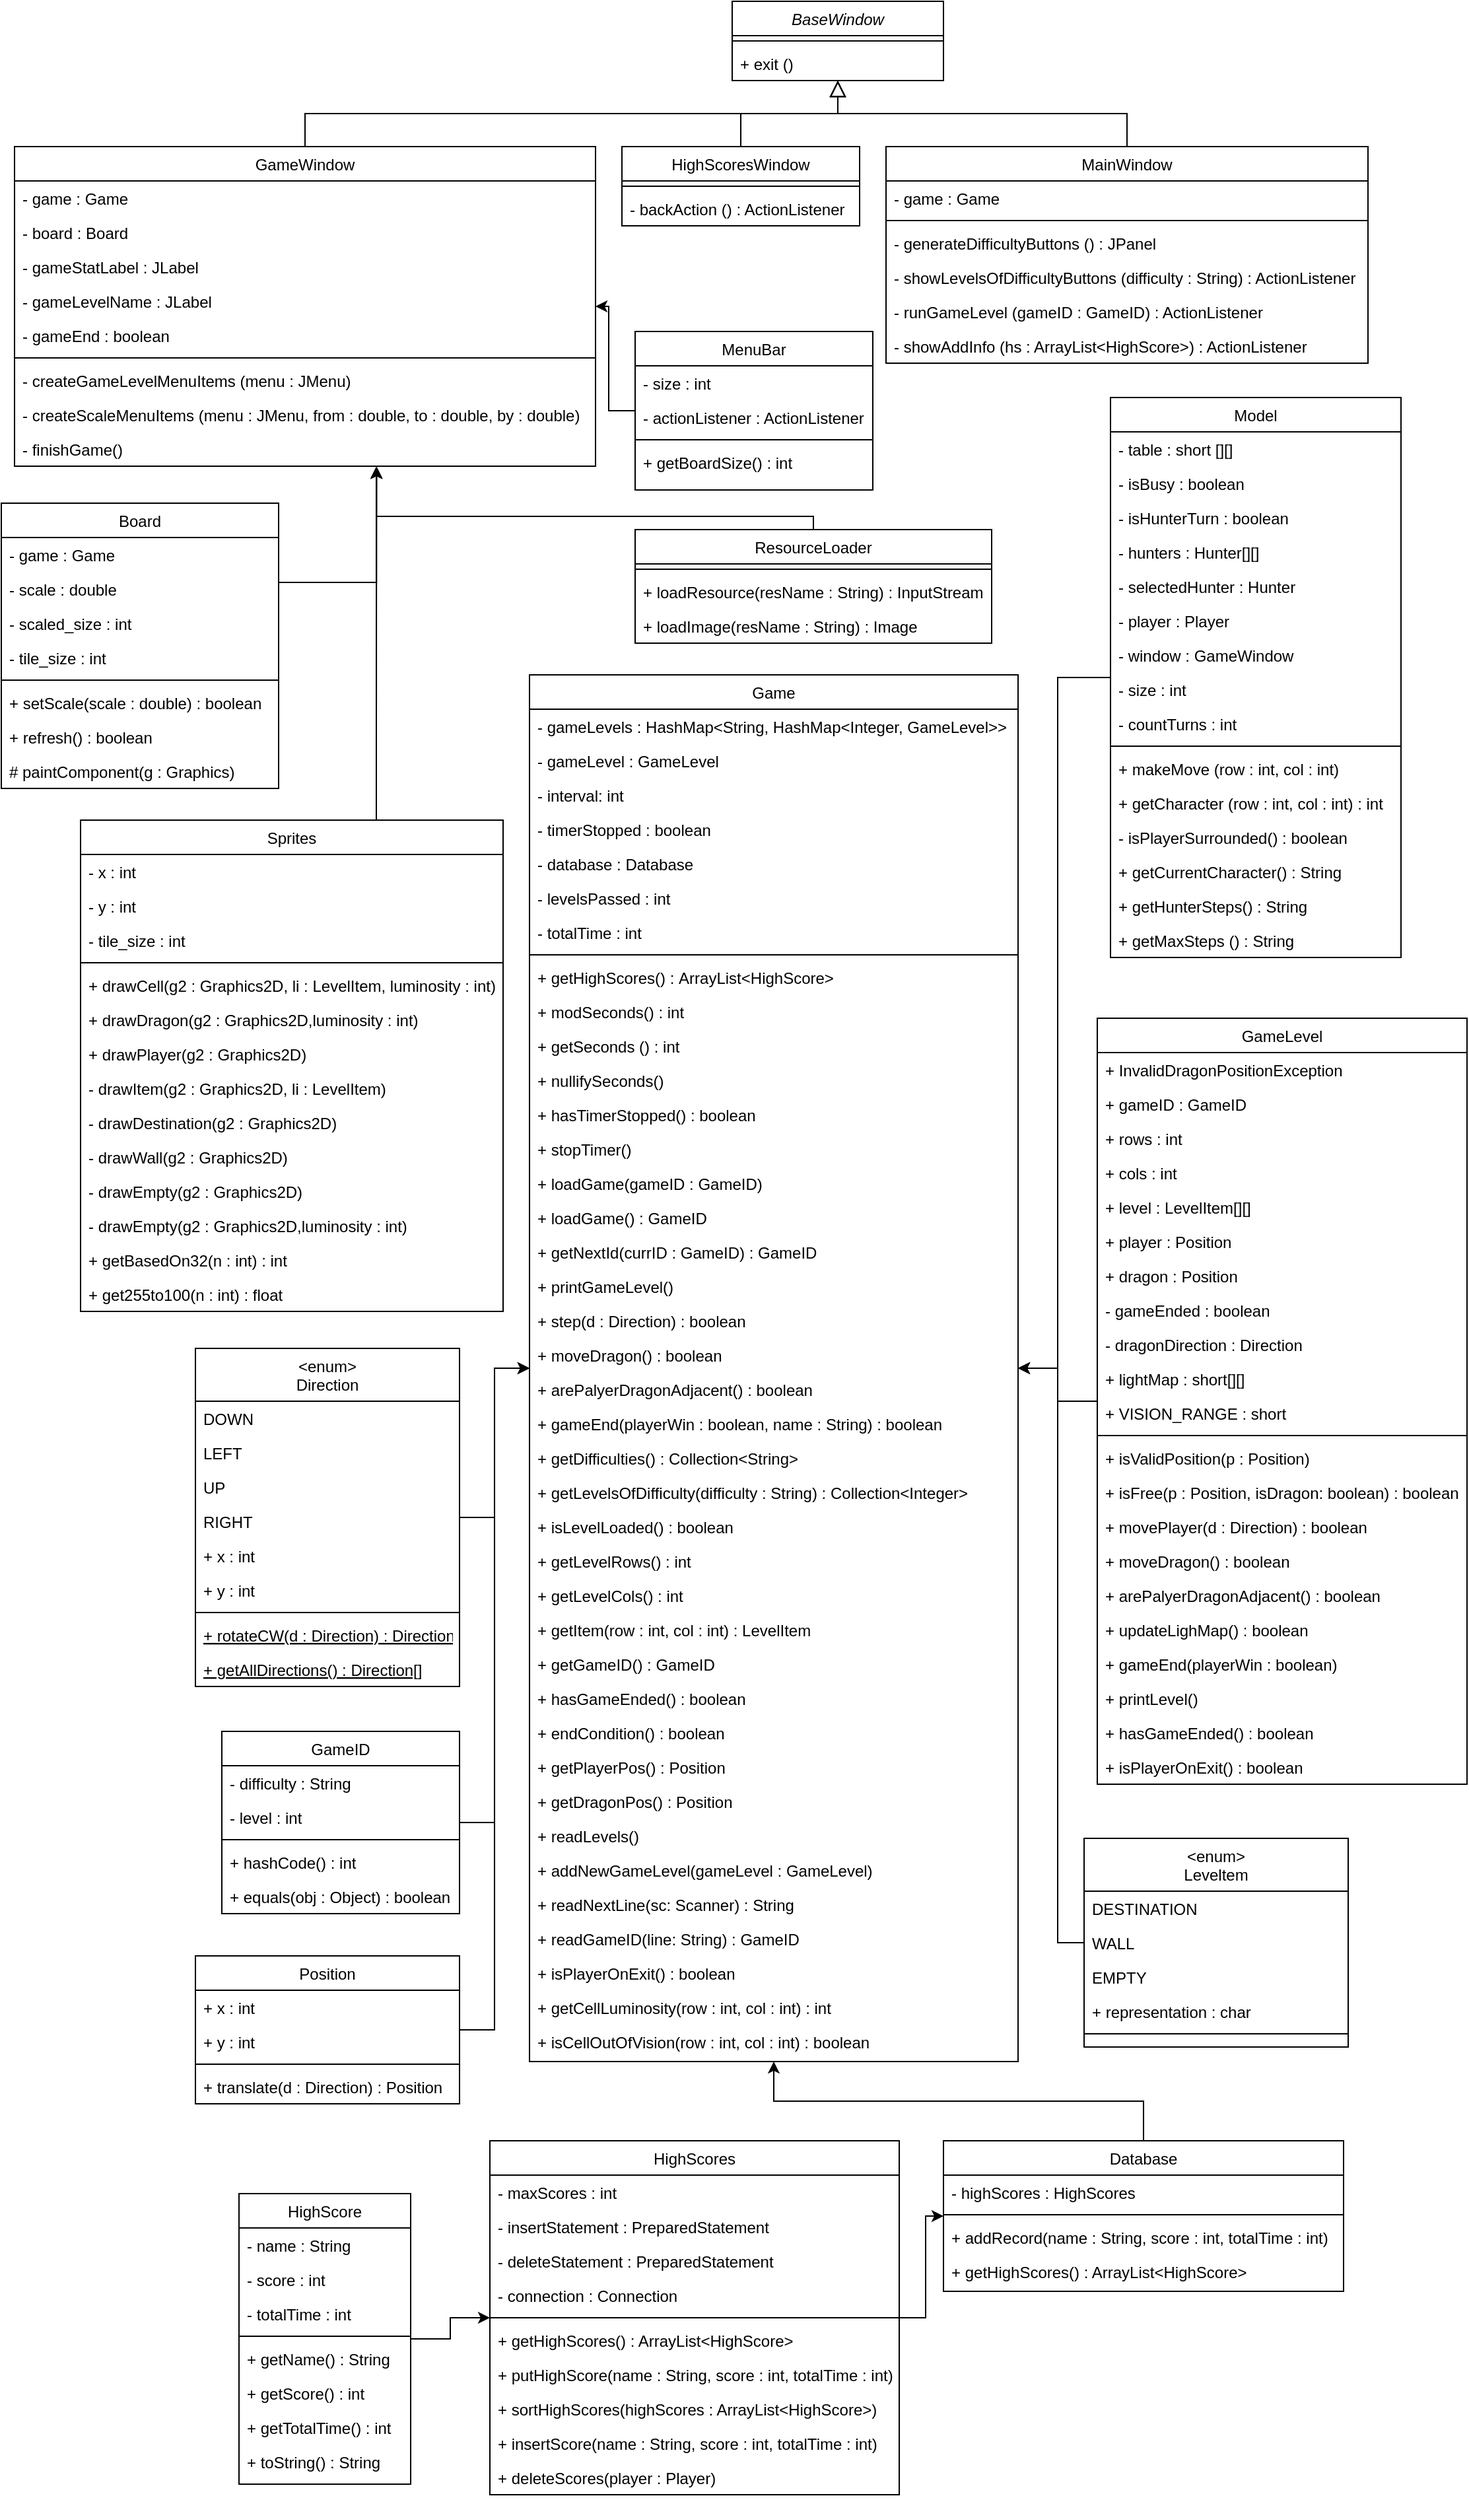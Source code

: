 <mxfile version="22.1.2" type="device">
  <diagram id="C5RBs43oDa-KdzZeNtuy" name="Page-1">
    <mxGraphModel dx="3314" dy="3549" grid="1" gridSize="10" guides="1" tooltips="1" connect="1" arrows="1" fold="1" page="1" pageScale="1" pageWidth="827" pageHeight="1169" math="0" shadow="0">
      <root>
        <mxCell id="WIyWlLk6GJQsqaUBKTNV-0" />
        <mxCell id="WIyWlLk6GJQsqaUBKTNV-1" parent="WIyWlLk6GJQsqaUBKTNV-0" />
        <mxCell id="6pwyPwWgQ0DsB0Vv8i3Q-214" style="edgeStyle=orthogonalEdgeStyle;rounded=0;orthogonalLoop=1;jettySize=auto;html=1;" edge="1" parent="WIyWlLk6GJQsqaUBKTNV-1" source="zkfFHV4jXpPFQw0GAbJ--17" target="W4WwmLkZaQW5VXkHkMsK-13">
          <mxGeometry relative="1" as="geometry" />
        </mxCell>
        <mxCell id="zkfFHV4jXpPFQw0GAbJ--17" value="MenuBar" style="swimlane;fontStyle=0;align=center;verticalAlign=top;childLayout=stackLayout;horizontal=1;startSize=26;horizontalStack=0;resizeParent=1;resizeLast=0;collapsible=1;marginBottom=0;rounded=0;shadow=0;strokeWidth=1;" parent="WIyWlLk6GJQsqaUBKTNV-1" vertex="1">
          <mxGeometry x="1160" y="-130" width="180" height="120" as="geometry">
            <mxRectangle x="550" y="140" width="160" height="26" as="alternateBounds" />
          </mxGeometry>
        </mxCell>
        <mxCell id="zkfFHV4jXpPFQw0GAbJ--18" value="- size : int" style="text;align=left;verticalAlign=top;spacingLeft=4;spacingRight=4;overflow=hidden;rotatable=0;points=[[0,0.5],[1,0.5]];portConstraint=eastwest;" parent="zkfFHV4jXpPFQw0GAbJ--17" vertex="1">
          <mxGeometry y="26" width="180" height="26" as="geometry" />
        </mxCell>
        <mxCell id="6pwyPwWgQ0DsB0Vv8i3Q-10" value="- actionListener : ActionListener" style="text;align=left;verticalAlign=top;spacingLeft=4;spacingRight=4;overflow=hidden;rotatable=0;points=[[0,0.5],[1,0.5]];portConstraint=eastwest;" vertex="1" parent="zkfFHV4jXpPFQw0GAbJ--17">
          <mxGeometry y="52" width="180" height="26" as="geometry" />
        </mxCell>
        <mxCell id="zkfFHV4jXpPFQw0GAbJ--23" value="" style="line;html=1;strokeWidth=1;align=left;verticalAlign=middle;spacingTop=-1;spacingLeft=3;spacingRight=3;rotatable=0;labelPosition=right;points=[];portConstraint=eastwest;" parent="zkfFHV4jXpPFQw0GAbJ--17" vertex="1">
          <mxGeometry y="78" width="180" height="8" as="geometry" />
        </mxCell>
        <mxCell id="zkfFHV4jXpPFQw0GAbJ--24" value="+ getBoardSize() : int" style="text;align=left;verticalAlign=top;spacingLeft=4;spacingRight=4;overflow=hidden;rotatable=0;points=[[0,0.5],[1,0.5]];portConstraint=eastwest;" parent="zkfFHV4jXpPFQw0GAbJ--17" vertex="1">
          <mxGeometry y="86" width="180" height="26" as="geometry" />
        </mxCell>
        <mxCell id="W4WwmLkZaQW5VXkHkMsK-3" value="BaseWindow" style="swimlane;fontStyle=2;align=center;verticalAlign=top;childLayout=stackLayout;horizontal=1;startSize=26;horizontalStack=0;resizeParent=1;resizeLast=0;collapsible=1;marginBottom=0;rounded=0;shadow=0;strokeWidth=1;" parent="WIyWlLk6GJQsqaUBKTNV-1" vertex="1">
          <mxGeometry x="1233.5" y="-380" width="160" height="60" as="geometry">
            <mxRectangle x="220" y="120" width="160" height="26" as="alternateBounds" />
          </mxGeometry>
        </mxCell>
        <mxCell id="W4WwmLkZaQW5VXkHkMsK-6" value="" style="line;html=1;strokeWidth=1;align=left;verticalAlign=middle;spacingTop=-1;spacingLeft=3;spacingRight=3;rotatable=0;labelPosition=right;points=[];portConstraint=eastwest;" parent="W4WwmLkZaQW5VXkHkMsK-3" vertex="1">
          <mxGeometry y="26" width="160" height="8" as="geometry" />
        </mxCell>
        <mxCell id="W4WwmLkZaQW5VXkHkMsK-7" value="+ exit ()" style="text;align=left;verticalAlign=top;spacingLeft=4;spacingRight=4;overflow=hidden;rotatable=0;points=[[0,0.5],[1,0.5]];portConstraint=eastwest;" parent="W4WwmLkZaQW5VXkHkMsK-3" vertex="1">
          <mxGeometry y="34" width="160" height="26" as="geometry" />
        </mxCell>
        <mxCell id="W4WwmLkZaQW5VXkHkMsK-10" value="MainWindow" style="swimlane;fontStyle=0;align=center;verticalAlign=top;childLayout=stackLayout;horizontal=1;startSize=26;horizontalStack=0;resizeParent=1;resizeLast=0;collapsible=1;marginBottom=0;rounded=0;shadow=0;strokeWidth=1;" parent="WIyWlLk6GJQsqaUBKTNV-1" vertex="1">
          <mxGeometry x="1350" y="-270" width="365" height="164" as="geometry">
            <mxRectangle x="130" y="380" width="160" height="26" as="alternateBounds" />
          </mxGeometry>
        </mxCell>
        <mxCell id="6pwyPwWgQ0DsB0Vv8i3Q-9" value="- game : Game" style="text;align=left;verticalAlign=top;spacingLeft=4;spacingRight=4;overflow=hidden;rotatable=0;points=[[0,0.5],[1,0.5]];portConstraint=eastwest;" vertex="1" parent="W4WwmLkZaQW5VXkHkMsK-10">
          <mxGeometry y="26" width="365" height="26" as="geometry" />
        </mxCell>
        <mxCell id="W4WwmLkZaQW5VXkHkMsK-11" value="" style="line;html=1;strokeWidth=1;align=left;verticalAlign=middle;spacingTop=-1;spacingLeft=3;spacingRight=3;rotatable=0;labelPosition=right;points=[];portConstraint=eastwest;" parent="W4WwmLkZaQW5VXkHkMsK-10" vertex="1">
          <mxGeometry y="52" width="365" height="8" as="geometry" />
        </mxCell>
        <mxCell id="W4WwmLkZaQW5VXkHkMsK-18" value="- generateDifficultyButtons () : JPanel" style="text;align=left;verticalAlign=top;spacingLeft=4;spacingRight=4;overflow=hidden;rotatable=0;points=[[0,0.5],[1,0.5]];portConstraint=eastwest;" parent="W4WwmLkZaQW5VXkHkMsK-10" vertex="1">
          <mxGeometry y="60" width="365" height="26" as="geometry" />
        </mxCell>
        <mxCell id="6pwyPwWgQ0DsB0Vv8i3Q-5" value="- showLevelsOfDifficultyButtons (difficulty : String) : ActionListener" style="text;align=left;verticalAlign=top;spacingLeft=4;spacingRight=4;overflow=hidden;rotatable=0;points=[[0,0.5],[1,0.5]];portConstraint=eastwest;" vertex="1" parent="W4WwmLkZaQW5VXkHkMsK-10">
          <mxGeometry y="86" width="365" height="26" as="geometry" />
        </mxCell>
        <mxCell id="6pwyPwWgQ0DsB0Vv8i3Q-8" value="- runGameLevel (gameID : GameID) : ActionListener" style="text;align=left;verticalAlign=top;spacingLeft=4;spacingRight=4;overflow=hidden;rotatable=0;points=[[0,0.5],[1,0.5]];portConstraint=eastwest;" vertex="1" parent="W4WwmLkZaQW5VXkHkMsK-10">
          <mxGeometry y="112" width="365" height="26" as="geometry" />
        </mxCell>
        <mxCell id="6pwyPwWgQ0DsB0Vv8i3Q-6" value="- showAddInfo (hs : ArrayList&lt;HighScore&gt;) : ActionListener" style="text;align=left;verticalAlign=top;spacingLeft=4;spacingRight=4;overflow=hidden;rotatable=0;points=[[0,0.5],[1,0.5]];portConstraint=eastwest;" vertex="1" parent="W4WwmLkZaQW5VXkHkMsK-10">
          <mxGeometry y="138" width="365" height="26" as="geometry" />
        </mxCell>
        <mxCell id="W4WwmLkZaQW5VXkHkMsK-12" value="" style="endArrow=block;endSize=10;endFill=0;shadow=0;strokeWidth=1;rounded=0;edgeStyle=elbowEdgeStyle;elbow=vertical;" parent="WIyWlLk6GJQsqaUBKTNV-1" source="W4WwmLkZaQW5VXkHkMsK-10" target="W4WwmLkZaQW5VXkHkMsK-3" edge="1">
          <mxGeometry width="160" relative="1" as="geometry">
            <mxPoint x="1645" y="-427" as="sourcePoint" />
            <mxPoint x="1645" y="-427" as="targetPoint" />
          </mxGeometry>
        </mxCell>
        <mxCell id="W4WwmLkZaQW5VXkHkMsK-13" value="GameWindow" style="swimlane;fontStyle=0;align=center;verticalAlign=top;childLayout=stackLayout;horizontal=1;startSize=26;horizontalStack=0;resizeParent=1;resizeLast=0;collapsible=1;marginBottom=0;rounded=0;shadow=0;strokeWidth=1;" parent="WIyWlLk6GJQsqaUBKTNV-1" vertex="1">
          <mxGeometry x="690" y="-270" width="440" height="242" as="geometry">
            <mxRectangle x="340" y="380" width="170" height="26" as="alternateBounds" />
          </mxGeometry>
        </mxCell>
        <mxCell id="W4WwmLkZaQW5VXkHkMsK-14" value="- game : Game" style="text;align=left;verticalAlign=top;spacingLeft=4;spacingRight=4;overflow=hidden;rotatable=0;points=[[0,0.5],[1,0.5]];portConstraint=eastwest;" parent="W4WwmLkZaQW5VXkHkMsK-13" vertex="1">
          <mxGeometry y="26" width="440" height="26" as="geometry" />
        </mxCell>
        <mxCell id="W4WwmLkZaQW5VXkHkMsK-19" value="- board : Board" style="text;align=left;verticalAlign=top;spacingLeft=4;spacingRight=4;overflow=hidden;rotatable=0;points=[[0,0.5],[1,0.5]];portConstraint=eastwest;" parent="W4WwmLkZaQW5VXkHkMsK-13" vertex="1">
          <mxGeometry y="52" width="440" height="26" as="geometry" />
        </mxCell>
        <mxCell id="W4WwmLkZaQW5VXkHkMsK-20" value="- gameStatLabel : JLabel" style="text;align=left;verticalAlign=top;spacingLeft=4;spacingRight=4;overflow=hidden;rotatable=0;points=[[0,0.5],[1,0.5]];portConstraint=eastwest;" parent="W4WwmLkZaQW5VXkHkMsK-13" vertex="1">
          <mxGeometry y="78" width="440" height="26" as="geometry" />
        </mxCell>
        <mxCell id="W4WwmLkZaQW5VXkHkMsK-21" value="- gameLevelName : JLabel" style="text;align=left;verticalAlign=top;spacingLeft=4;spacingRight=4;overflow=hidden;rotatable=0;points=[[0,0.5],[1,0.5]];portConstraint=eastwest;" parent="W4WwmLkZaQW5VXkHkMsK-13" vertex="1">
          <mxGeometry y="104" width="440" height="26" as="geometry" />
        </mxCell>
        <mxCell id="W4WwmLkZaQW5VXkHkMsK-23" value="- gameEnd : boolean" style="text;align=left;verticalAlign=top;spacingLeft=4;spacingRight=4;overflow=hidden;rotatable=0;points=[[0,0.5],[1,0.5]];portConstraint=eastwest;" parent="W4WwmLkZaQW5VXkHkMsK-13" vertex="1">
          <mxGeometry y="130" width="440" height="26" as="geometry" />
        </mxCell>
        <mxCell id="W4WwmLkZaQW5VXkHkMsK-15" value="" style="line;html=1;strokeWidth=1;align=left;verticalAlign=middle;spacingTop=-1;spacingLeft=3;spacingRight=3;rotatable=0;labelPosition=right;points=[];portConstraint=eastwest;" parent="W4WwmLkZaQW5VXkHkMsK-13" vertex="1">
          <mxGeometry y="156" width="440" height="8" as="geometry" />
        </mxCell>
        <mxCell id="W4WwmLkZaQW5VXkHkMsK-16" value="- createGameLevelMenuItems (menu : JMenu)" style="text;align=left;verticalAlign=top;spacingLeft=4;spacingRight=4;overflow=hidden;rotatable=0;points=[[0,0.5],[1,0.5]];portConstraint=eastwest;" parent="W4WwmLkZaQW5VXkHkMsK-13" vertex="1">
          <mxGeometry y="164" width="440" height="26" as="geometry" />
        </mxCell>
        <mxCell id="W4WwmLkZaQW5VXkHkMsK-24" value="- createScaleMenuItems (menu : JMenu, from : double, to : double, by : double)" style="text;align=left;verticalAlign=top;spacingLeft=4;spacingRight=4;overflow=hidden;rotatable=0;points=[[0,0.5],[1,0.5]];portConstraint=eastwest;" parent="W4WwmLkZaQW5VXkHkMsK-13" vertex="1">
          <mxGeometry y="190" width="440" height="26" as="geometry" />
        </mxCell>
        <mxCell id="W4WwmLkZaQW5VXkHkMsK-26" value="- finishGame()" style="text;align=left;verticalAlign=top;spacingLeft=4;spacingRight=4;overflow=hidden;rotatable=0;points=[[0,0.5],[1,0.5]];portConstraint=eastwest;" parent="W4WwmLkZaQW5VXkHkMsK-13" vertex="1">
          <mxGeometry y="216" width="440" height="26" as="geometry" />
        </mxCell>
        <mxCell id="W4WwmLkZaQW5VXkHkMsK-17" value="" style="endArrow=block;endSize=10;endFill=0;shadow=0;strokeWidth=1;rounded=0;edgeStyle=elbowEdgeStyle;elbow=vertical;" parent="WIyWlLk6GJQsqaUBKTNV-1" source="W4WwmLkZaQW5VXkHkMsK-13" target="W4WwmLkZaQW5VXkHkMsK-3" edge="1">
          <mxGeometry width="160" relative="1" as="geometry">
            <mxPoint x="1655" y="-257" as="sourcePoint" />
            <mxPoint x="1755" y="-359" as="targetPoint" />
          </mxGeometry>
        </mxCell>
        <mxCell id="6pwyPwWgQ0DsB0Vv8i3Q-0" value="HighScoresWindow" style="swimlane;fontStyle=0;align=center;verticalAlign=top;childLayout=stackLayout;horizontal=1;startSize=26;horizontalStack=0;resizeParent=1;resizeLast=0;collapsible=1;marginBottom=0;rounded=0;shadow=0;strokeWidth=1;" vertex="1" parent="WIyWlLk6GJQsqaUBKTNV-1">
          <mxGeometry x="1150" y="-270" width="180" height="60" as="geometry">
            <mxRectangle x="130" y="380" width="160" height="26" as="alternateBounds" />
          </mxGeometry>
        </mxCell>
        <mxCell id="6pwyPwWgQ0DsB0Vv8i3Q-1" value="" style="line;html=1;strokeWidth=1;align=left;verticalAlign=middle;spacingTop=-1;spacingLeft=3;spacingRight=3;rotatable=0;labelPosition=right;points=[];portConstraint=eastwest;" vertex="1" parent="6pwyPwWgQ0DsB0Vv8i3Q-0">
          <mxGeometry y="26" width="180" height="8" as="geometry" />
        </mxCell>
        <mxCell id="6pwyPwWgQ0DsB0Vv8i3Q-2" value="- backAction () : ActionListener" style="text;align=left;verticalAlign=top;spacingLeft=4;spacingRight=4;overflow=hidden;rotatable=0;points=[[0,0.5],[1,0.5]];portConstraint=eastwest;" vertex="1" parent="6pwyPwWgQ0DsB0Vv8i3Q-0">
          <mxGeometry y="34" width="180" height="26" as="geometry" />
        </mxCell>
        <mxCell id="6pwyPwWgQ0DsB0Vv8i3Q-4" value="" style="endArrow=block;endSize=10;endFill=0;shadow=0;strokeWidth=1;rounded=0;edgeStyle=elbowEdgeStyle;elbow=vertical;exitX=0.5;exitY=0;exitDx=0;exitDy=0;" edge="1" parent="WIyWlLk6GJQsqaUBKTNV-1" source="6pwyPwWgQ0DsB0Vv8i3Q-0" target="W4WwmLkZaQW5VXkHkMsK-3">
          <mxGeometry width="160" relative="1" as="geometry">
            <mxPoint x="1370" y="-270" as="sourcePoint" />
            <mxPoint x="1510" y="-380" as="targetPoint" />
          </mxGeometry>
        </mxCell>
        <mxCell id="6pwyPwWgQ0DsB0Vv8i3Q-24" value="Sprites" style="swimlane;fontStyle=0;align=center;verticalAlign=top;childLayout=stackLayout;horizontal=1;startSize=26;horizontalStack=0;resizeParent=1;resizeLast=0;collapsible=1;marginBottom=0;rounded=0;shadow=0;strokeWidth=1;" vertex="1" parent="WIyWlLk6GJQsqaUBKTNV-1">
          <mxGeometry x="740" y="240" width="320" height="372" as="geometry">
            <mxRectangle x="340" y="380" width="170" height="26" as="alternateBounds" />
          </mxGeometry>
        </mxCell>
        <mxCell id="6pwyPwWgQ0DsB0Vv8i3Q-25" value="- x : int" style="text;align=left;verticalAlign=top;spacingLeft=4;spacingRight=4;overflow=hidden;rotatable=0;points=[[0,0.5],[1,0.5]];portConstraint=eastwest;" vertex="1" parent="6pwyPwWgQ0DsB0Vv8i3Q-24">
          <mxGeometry y="26" width="320" height="26" as="geometry" />
        </mxCell>
        <mxCell id="6pwyPwWgQ0DsB0Vv8i3Q-28" value="- y : int" style="text;align=left;verticalAlign=top;spacingLeft=4;spacingRight=4;overflow=hidden;rotatable=0;points=[[0,0.5],[1,0.5]];portConstraint=eastwest;" vertex="1" parent="6pwyPwWgQ0DsB0Vv8i3Q-24">
          <mxGeometry y="52" width="320" height="26" as="geometry" />
        </mxCell>
        <mxCell id="6pwyPwWgQ0DsB0Vv8i3Q-29" value="- tile_size : int" style="text;align=left;verticalAlign=top;spacingLeft=4;spacingRight=4;overflow=hidden;rotatable=0;points=[[0,0.5],[1,0.5]];portConstraint=eastwest;" vertex="1" parent="6pwyPwWgQ0DsB0Vv8i3Q-24">
          <mxGeometry y="78" width="320" height="26" as="geometry" />
        </mxCell>
        <mxCell id="6pwyPwWgQ0DsB0Vv8i3Q-26" value="" style="line;html=1;strokeWidth=1;align=left;verticalAlign=middle;spacingTop=-1;spacingLeft=3;spacingRight=3;rotatable=0;labelPosition=right;points=[];portConstraint=eastwest;" vertex="1" parent="6pwyPwWgQ0DsB0Vv8i3Q-24">
          <mxGeometry y="104" width="320" height="8" as="geometry" />
        </mxCell>
        <mxCell id="6pwyPwWgQ0DsB0Vv8i3Q-27" value="+ drawCell(g2 : Graphics2D, li : LevelItem, luminosity : int)" style="text;align=left;verticalAlign=top;spacingLeft=4;spacingRight=4;overflow=hidden;rotatable=0;points=[[0,0.5],[1,0.5]];portConstraint=eastwest;" vertex="1" parent="6pwyPwWgQ0DsB0Vv8i3Q-24">
          <mxGeometry y="112" width="320" height="26" as="geometry" />
        </mxCell>
        <mxCell id="6pwyPwWgQ0DsB0Vv8i3Q-41" value="+ drawDragon(g2 : Graphics2D,luminosity : int)" style="text;align=left;verticalAlign=top;spacingLeft=4;spacingRight=4;overflow=hidden;rotatable=0;points=[[0,0.5],[1,0.5]];portConstraint=eastwest;" vertex="1" parent="6pwyPwWgQ0DsB0Vv8i3Q-24">
          <mxGeometry y="138" width="320" height="26" as="geometry" />
        </mxCell>
        <mxCell id="6pwyPwWgQ0DsB0Vv8i3Q-37" value="+ drawPlayer(g2 : Graphics2D)" style="text;align=left;verticalAlign=top;spacingLeft=4;spacingRight=4;overflow=hidden;rotatable=0;points=[[0,0.5],[1,0.5]];portConstraint=eastwest;" vertex="1" parent="6pwyPwWgQ0DsB0Vv8i3Q-24">
          <mxGeometry y="164" width="320" height="26" as="geometry" />
        </mxCell>
        <mxCell id="6pwyPwWgQ0DsB0Vv8i3Q-30" value="- drawItem(g2 : Graphics2D, li : LevelItem)" style="text;align=left;verticalAlign=top;spacingLeft=4;spacingRight=4;overflow=hidden;rotatable=0;points=[[0,0.5],[1,0.5]];portConstraint=eastwest;" vertex="1" parent="6pwyPwWgQ0DsB0Vv8i3Q-24">
          <mxGeometry y="190" width="320" height="26" as="geometry" />
        </mxCell>
        <mxCell id="6pwyPwWgQ0DsB0Vv8i3Q-32" value="- drawDestination(g2 : Graphics2D)" style="text;align=left;verticalAlign=top;spacingLeft=4;spacingRight=4;overflow=hidden;rotatable=0;points=[[0,0.5],[1,0.5]];portConstraint=eastwest;" vertex="1" parent="6pwyPwWgQ0DsB0Vv8i3Q-24">
          <mxGeometry y="216" width="320" height="26" as="geometry" />
        </mxCell>
        <mxCell id="6pwyPwWgQ0DsB0Vv8i3Q-33" value="- drawWall(g2 : Graphics2D)" style="text;align=left;verticalAlign=top;spacingLeft=4;spacingRight=4;overflow=hidden;rotatable=0;points=[[0,0.5],[1,0.5]];portConstraint=eastwest;" vertex="1" parent="6pwyPwWgQ0DsB0Vv8i3Q-24">
          <mxGeometry y="242" width="320" height="26" as="geometry" />
        </mxCell>
        <mxCell id="6pwyPwWgQ0DsB0Vv8i3Q-34" value="- drawEmpty(g2 : Graphics2D)" style="text;align=left;verticalAlign=top;spacingLeft=4;spacingRight=4;overflow=hidden;rotatable=0;points=[[0,0.5],[1,0.5]];portConstraint=eastwest;" vertex="1" parent="6pwyPwWgQ0DsB0Vv8i3Q-24">
          <mxGeometry y="268" width="320" height="26" as="geometry" />
        </mxCell>
        <mxCell id="6pwyPwWgQ0DsB0Vv8i3Q-36" value="- drawEmpty(g2 : Graphics2D,luminosity : int)" style="text;align=left;verticalAlign=top;spacingLeft=4;spacingRight=4;overflow=hidden;rotatable=0;points=[[0,0.5],[1,0.5]];portConstraint=eastwest;" vertex="1" parent="6pwyPwWgQ0DsB0Vv8i3Q-24">
          <mxGeometry y="294" width="320" height="26" as="geometry" />
        </mxCell>
        <mxCell id="6pwyPwWgQ0DsB0Vv8i3Q-38" value="+ getBasedOn32(n : int) : int" style="text;align=left;verticalAlign=top;spacingLeft=4;spacingRight=4;overflow=hidden;rotatable=0;points=[[0,0.5],[1,0.5]];portConstraint=eastwest;" vertex="1" parent="6pwyPwWgQ0DsB0Vv8i3Q-24">
          <mxGeometry y="320" width="320" height="26" as="geometry" />
        </mxCell>
        <mxCell id="6pwyPwWgQ0DsB0Vv8i3Q-40" value="+ get255to100(n : int) : float" style="text;align=left;verticalAlign=top;spacingLeft=4;spacingRight=4;overflow=hidden;rotatable=0;points=[[0,0.5],[1,0.5]];portConstraint=eastwest;" vertex="1" parent="6pwyPwWgQ0DsB0Vv8i3Q-24">
          <mxGeometry y="346" width="320" height="26" as="geometry" />
        </mxCell>
        <mxCell id="6pwyPwWgQ0DsB0Vv8i3Q-42" value="ResourceLoader" style="swimlane;fontStyle=0;align=center;verticalAlign=top;childLayout=stackLayout;horizontal=1;startSize=26;horizontalStack=0;resizeParent=1;resizeLast=0;collapsible=1;marginBottom=0;rounded=0;shadow=0;strokeWidth=1;" vertex="1" parent="WIyWlLk6GJQsqaUBKTNV-1">
          <mxGeometry x="1160" y="20" width="270" height="86" as="geometry">
            <mxRectangle x="340" y="380" width="170" height="26" as="alternateBounds" />
          </mxGeometry>
        </mxCell>
        <mxCell id="6pwyPwWgQ0DsB0Vv8i3Q-44" value="" style="line;html=1;strokeWidth=1;align=left;verticalAlign=middle;spacingTop=-1;spacingLeft=3;spacingRight=3;rotatable=0;labelPosition=right;points=[];portConstraint=eastwest;" vertex="1" parent="6pwyPwWgQ0DsB0Vv8i3Q-42">
          <mxGeometry y="26" width="270" height="8" as="geometry" />
        </mxCell>
        <mxCell id="6pwyPwWgQ0DsB0Vv8i3Q-45" value="+ loadResource(resName : String) : InputStream" style="text;align=left;verticalAlign=top;spacingLeft=4;spacingRight=4;overflow=hidden;rotatable=0;points=[[0,0.5],[1,0.5]];portConstraint=eastwest;" vertex="1" parent="6pwyPwWgQ0DsB0Vv8i3Q-42">
          <mxGeometry y="34" width="270" height="26" as="geometry" />
        </mxCell>
        <mxCell id="6pwyPwWgQ0DsB0Vv8i3Q-46" value="+ loadImage(resName : String) : Image" style="text;align=left;verticalAlign=top;spacingLeft=4;spacingRight=4;overflow=hidden;rotatable=0;points=[[0,0.5],[1,0.5]];portConstraint=eastwest;" vertex="1" parent="6pwyPwWgQ0DsB0Vv8i3Q-42">
          <mxGeometry y="60" width="270" height="26" as="geometry" />
        </mxCell>
        <mxCell id="6pwyPwWgQ0DsB0Vv8i3Q-104" style="edgeStyle=orthogonalEdgeStyle;rounded=0;orthogonalLoop=1;jettySize=auto;html=1;" edge="1" parent="WIyWlLk6GJQsqaUBKTNV-1" source="6pwyPwWgQ0DsB0Vv8i3Q-49" target="6pwyPwWgQ0DsB0Vv8i3Q-61">
          <mxGeometry relative="1" as="geometry" />
        </mxCell>
        <mxCell id="6pwyPwWgQ0DsB0Vv8i3Q-49" value="&lt;enum&gt;&#xa;Direction" style="swimlane;fontStyle=0;align=center;verticalAlign=top;childLayout=stackLayout;horizontal=1;startSize=40;horizontalStack=0;resizeParent=1;resizeLast=0;collapsible=1;marginBottom=0;rounded=0;shadow=0;strokeWidth=1;fontSize=12;" vertex="1" parent="WIyWlLk6GJQsqaUBKTNV-1">
          <mxGeometry x="827" y="640" width="200" height="256" as="geometry">
            <mxRectangle x="820" y="760" width="170" height="26" as="alternateBounds" />
          </mxGeometry>
        </mxCell>
        <mxCell id="6pwyPwWgQ0DsB0Vv8i3Q-50" value="DOWN" style="text;align=left;verticalAlign=top;spacingLeft=4;spacingRight=4;overflow=hidden;rotatable=0;points=[[0,0.5],[1,0.5]];portConstraint=eastwest;" vertex="1" parent="6pwyPwWgQ0DsB0Vv8i3Q-49">
          <mxGeometry y="40" width="200" height="26" as="geometry" />
        </mxCell>
        <mxCell id="6pwyPwWgQ0DsB0Vv8i3Q-53" value="LEFT" style="text;align=left;verticalAlign=top;spacingLeft=4;spacingRight=4;overflow=hidden;rotatable=0;points=[[0,0.5],[1,0.5]];portConstraint=eastwest;" vertex="1" parent="6pwyPwWgQ0DsB0Vv8i3Q-49">
          <mxGeometry y="66" width="200" height="26" as="geometry" />
        </mxCell>
        <mxCell id="6pwyPwWgQ0DsB0Vv8i3Q-54" value="UP" style="text;align=left;verticalAlign=top;spacingLeft=4;spacingRight=4;overflow=hidden;rotatable=0;points=[[0,0.5],[1,0.5]];portConstraint=eastwest;" vertex="1" parent="6pwyPwWgQ0DsB0Vv8i3Q-49">
          <mxGeometry y="92" width="200" height="26" as="geometry" />
        </mxCell>
        <mxCell id="6pwyPwWgQ0DsB0Vv8i3Q-55" value="RIGHT" style="text;align=left;verticalAlign=top;spacingLeft=4;spacingRight=4;overflow=hidden;rotatable=0;points=[[0,0.5],[1,0.5]];portConstraint=eastwest;" vertex="1" parent="6pwyPwWgQ0DsB0Vv8i3Q-49">
          <mxGeometry y="118" width="200" height="26" as="geometry" />
        </mxCell>
        <mxCell id="6pwyPwWgQ0DsB0Vv8i3Q-57" value="+ x : int" style="text;align=left;verticalAlign=top;spacingLeft=4;spacingRight=4;overflow=hidden;rotatable=0;points=[[0,0.5],[1,0.5]];portConstraint=eastwest;" vertex="1" parent="6pwyPwWgQ0DsB0Vv8i3Q-49">
          <mxGeometry y="144" width="200" height="26" as="geometry" />
        </mxCell>
        <mxCell id="6pwyPwWgQ0DsB0Vv8i3Q-58" value="+ y : int" style="text;align=left;verticalAlign=top;spacingLeft=4;spacingRight=4;overflow=hidden;rotatable=0;points=[[0,0.5],[1,0.5]];portConstraint=eastwest;" vertex="1" parent="6pwyPwWgQ0DsB0Vv8i3Q-49">
          <mxGeometry y="170" width="200" height="26" as="geometry" />
        </mxCell>
        <mxCell id="6pwyPwWgQ0DsB0Vv8i3Q-51" value="" style="line;html=1;strokeWidth=1;align=left;verticalAlign=middle;spacingTop=-1;spacingLeft=3;spacingRight=3;rotatable=0;labelPosition=right;points=[];portConstraint=eastwest;" vertex="1" parent="6pwyPwWgQ0DsB0Vv8i3Q-49">
          <mxGeometry y="196" width="200" height="8" as="geometry" />
        </mxCell>
        <mxCell id="6pwyPwWgQ0DsB0Vv8i3Q-52" value="+ rotateCW(d : Direction) : Direction" style="text;align=left;verticalAlign=top;spacingLeft=4;spacingRight=4;overflow=hidden;rotatable=0;points=[[0,0.5],[1,0.5]];portConstraint=eastwest;fontStyle=4" vertex="1" parent="6pwyPwWgQ0DsB0Vv8i3Q-49">
          <mxGeometry y="204" width="200" height="26" as="geometry" />
        </mxCell>
        <mxCell id="6pwyPwWgQ0DsB0Vv8i3Q-60" value="+ getAllDirections() : Direction[]" style="text;align=left;verticalAlign=top;spacingLeft=4;spacingRight=4;overflow=hidden;rotatable=0;points=[[0,0.5],[1,0.5]];portConstraint=eastwest;fontStyle=4" vertex="1" parent="6pwyPwWgQ0DsB0Vv8i3Q-49">
          <mxGeometry y="230" width="200" height="26" as="geometry" />
        </mxCell>
        <mxCell id="6pwyPwWgQ0DsB0Vv8i3Q-61" value="Game" style="swimlane;fontStyle=0;align=center;verticalAlign=top;childLayout=stackLayout;horizontal=1;startSize=26;horizontalStack=0;resizeParent=1;resizeLast=0;collapsible=1;marginBottom=0;rounded=0;shadow=0;strokeWidth=1;" vertex="1" parent="WIyWlLk6GJQsqaUBKTNV-1">
          <mxGeometry x="1080" y="130" width="370" height="1050" as="geometry">
            <mxRectangle x="340" y="380" width="170" height="26" as="alternateBounds" />
          </mxGeometry>
        </mxCell>
        <mxCell id="6pwyPwWgQ0DsB0Vv8i3Q-62" value="- gameLevels : HashMap&lt;String, HashMap&lt;Integer, GameLevel&gt;&gt;" style="text;align=left;verticalAlign=top;spacingLeft=4;spacingRight=4;overflow=hidden;rotatable=0;points=[[0,0.5],[1,0.5]];portConstraint=eastwest;" vertex="1" parent="6pwyPwWgQ0DsB0Vv8i3Q-61">
          <mxGeometry y="26" width="370" height="26" as="geometry" />
        </mxCell>
        <mxCell id="6pwyPwWgQ0DsB0Vv8i3Q-66" value="- gameLevel : GameLevel" style="text;align=left;verticalAlign=top;spacingLeft=4;spacingRight=4;overflow=hidden;rotatable=0;points=[[0,0.5],[1,0.5]];portConstraint=eastwest;" vertex="1" parent="6pwyPwWgQ0DsB0Vv8i3Q-61">
          <mxGeometry y="52" width="370" height="26" as="geometry" />
        </mxCell>
        <mxCell id="6pwyPwWgQ0DsB0Vv8i3Q-68" value="- interval: int" style="text;align=left;verticalAlign=top;spacingLeft=4;spacingRight=4;overflow=hidden;rotatable=0;points=[[0,0.5],[1,0.5]];portConstraint=eastwest;" vertex="1" parent="6pwyPwWgQ0DsB0Vv8i3Q-61">
          <mxGeometry y="78" width="370" height="26" as="geometry" />
        </mxCell>
        <mxCell id="6pwyPwWgQ0DsB0Vv8i3Q-67" value="- timerStopped : boolean" style="text;align=left;verticalAlign=top;spacingLeft=4;spacingRight=4;overflow=hidden;rotatable=0;points=[[0,0.5],[1,0.5]];portConstraint=eastwest;" vertex="1" parent="6pwyPwWgQ0DsB0Vv8i3Q-61">
          <mxGeometry y="104" width="370" height="26" as="geometry" />
        </mxCell>
        <mxCell id="6pwyPwWgQ0DsB0Vv8i3Q-70" value="- database : Database" style="text;align=left;verticalAlign=top;spacingLeft=4;spacingRight=4;overflow=hidden;rotatable=0;points=[[0,0.5],[1,0.5]];portConstraint=eastwest;" vertex="1" parent="6pwyPwWgQ0DsB0Vv8i3Q-61">
          <mxGeometry y="130" width="370" height="26" as="geometry" />
        </mxCell>
        <mxCell id="6pwyPwWgQ0DsB0Vv8i3Q-71" value="- levelsPassed : int" style="text;align=left;verticalAlign=top;spacingLeft=4;spacingRight=4;overflow=hidden;rotatable=0;points=[[0,0.5],[1,0.5]];portConstraint=eastwest;" vertex="1" parent="6pwyPwWgQ0DsB0Vv8i3Q-61">
          <mxGeometry y="156" width="370" height="26" as="geometry" />
        </mxCell>
        <mxCell id="6pwyPwWgQ0DsB0Vv8i3Q-69" value="- totalTime : int" style="text;align=left;verticalAlign=top;spacingLeft=4;spacingRight=4;overflow=hidden;rotatable=0;points=[[0,0.5],[1,0.5]];portConstraint=eastwest;" vertex="1" parent="6pwyPwWgQ0DsB0Vv8i3Q-61">
          <mxGeometry y="182" width="370" height="26" as="geometry" />
        </mxCell>
        <mxCell id="6pwyPwWgQ0DsB0Vv8i3Q-63" value="" style="line;html=1;strokeWidth=1;align=left;verticalAlign=middle;spacingTop=-1;spacingLeft=3;spacingRight=3;rotatable=0;labelPosition=right;points=[];portConstraint=eastwest;" vertex="1" parent="6pwyPwWgQ0DsB0Vv8i3Q-61">
          <mxGeometry y="208" width="370" height="8" as="geometry" />
        </mxCell>
        <mxCell id="6pwyPwWgQ0DsB0Vv8i3Q-72" value="+ getHighScores() : ArrayList&lt;HighScore&gt; " style="text;align=left;verticalAlign=top;spacingLeft=4;spacingRight=4;overflow=hidden;rotatable=0;points=[[0,0.5],[1,0.5]];portConstraint=eastwest;" vertex="1" parent="6pwyPwWgQ0DsB0Vv8i3Q-61">
          <mxGeometry y="216" width="370" height="26" as="geometry" />
        </mxCell>
        <mxCell id="6pwyPwWgQ0DsB0Vv8i3Q-64" value="+ modSeconds() : int" style="text;align=left;verticalAlign=top;spacingLeft=4;spacingRight=4;overflow=hidden;rotatable=0;points=[[0,0.5],[1,0.5]];portConstraint=eastwest;" vertex="1" parent="6pwyPwWgQ0DsB0Vv8i3Q-61">
          <mxGeometry y="242" width="370" height="26" as="geometry" />
        </mxCell>
        <mxCell id="6pwyPwWgQ0DsB0Vv8i3Q-74" value="+ getSeconds () : int" style="text;align=left;verticalAlign=top;spacingLeft=4;spacingRight=4;overflow=hidden;rotatable=0;points=[[0,0.5],[1,0.5]];portConstraint=eastwest;" vertex="1" parent="6pwyPwWgQ0DsB0Vv8i3Q-61">
          <mxGeometry y="268" width="370" height="26" as="geometry" />
        </mxCell>
        <mxCell id="6pwyPwWgQ0DsB0Vv8i3Q-75" value="+ nullifySeconds()" style="text;align=left;verticalAlign=top;spacingLeft=4;spacingRight=4;overflow=hidden;rotatable=0;points=[[0,0.5],[1,0.5]];portConstraint=eastwest;" vertex="1" parent="6pwyPwWgQ0DsB0Vv8i3Q-61">
          <mxGeometry y="294" width="370" height="26" as="geometry" />
        </mxCell>
        <mxCell id="6pwyPwWgQ0DsB0Vv8i3Q-76" value="+ hasTimerStopped() : boolean" style="text;align=left;verticalAlign=top;spacingLeft=4;spacingRight=4;overflow=hidden;rotatable=0;points=[[0,0.5],[1,0.5]];portConstraint=eastwest;" vertex="1" parent="6pwyPwWgQ0DsB0Vv8i3Q-61">
          <mxGeometry y="320" width="370" height="26" as="geometry" />
        </mxCell>
        <mxCell id="6pwyPwWgQ0DsB0Vv8i3Q-77" value="+ stopTimer()" style="text;align=left;verticalAlign=top;spacingLeft=4;spacingRight=4;overflow=hidden;rotatable=0;points=[[0,0.5],[1,0.5]];portConstraint=eastwest;" vertex="1" parent="6pwyPwWgQ0DsB0Vv8i3Q-61">
          <mxGeometry y="346" width="370" height="26" as="geometry" />
        </mxCell>
        <mxCell id="6pwyPwWgQ0DsB0Vv8i3Q-73" value="+ loadGame(gameID : GameID) " style="text;align=left;verticalAlign=top;spacingLeft=4;spacingRight=4;overflow=hidden;rotatable=0;points=[[0,0.5],[1,0.5]];portConstraint=eastwest;" vertex="1" parent="6pwyPwWgQ0DsB0Vv8i3Q-61">
          <mxGeometry y="372" width="370" height="26" as="geometry" />
        </mxCell>
        <mxCell id="6pwyPwWgQ0DsB0Vv8i3Q-83" value="+ loadGame() : GameID" style="text;align=left;verticalAlign=top;spacingLeft=4;spacingRight=4;overflow=hidden;rotatable=0;points=[[0,0.5],[1,0.5]];portConstraint=eastwest;" vertex="1" parent="6pwyPwWgQ0DsB0Vv8i3Q-61">
          <mxGeometry y="398" width="370" height="26" as="geometry" />
        </mxCell>
        <mxCell id="6pwyPwWgQ0DsB0Vv8i3Q-79" value="+ getNextId(currID : GameID) : GameID" style="text;align=left;verticalAlign=top;spacingLeft=4;spacingRight=4;overflow=hidden;rotatable=0;points=[[0,0.5],[1,0.5]];portConstraint=eastwest;" vertex="1" parent="6pwyPwWgQ0DsB0Vv8i3Q-61">
          <mxGeometry y="424" width="370" height="26" as="geometry" />
        </mxCell>
        <mxCell id="6pwyPwWgQ0DsB0Vv8i3Q-78" value="+ printGameLevel()" style="text;align=left;verticalAlign=top;spacingLeft=4;spacingRight=4;overflow=hidden;rotatable=0;points=[[0,0.5],[1,0.5]];portConstraint=eastwest;" vertex="1" parent="6pwyPwWgQ0DsB0Vv8i3Q-61">
          <mxGeometry y="450" width="370" height="26" as="geometry" />
        </mxCell>
        <mxCell id="6pwyPwWgQ0DsB0Vv8i3Q-81" value="+ step(d : Direction) : boolean" style="text;align=left;verticalAlign=top;spacingLeft=4;spacingRight=4;overflow=hidden;rotatable=0;points=[[0,0.5],[1,0.5]];portConstraint=eastwest;" vertex="1" parent="6pwyPwWgQ0DsB0Vv8i3Q-61">
          <mxGeometry y="476" width="370" height="26" as="geometry" />
        </mxCell>
        <mxCell id="6pwyPwWgQ0DsB0Vv8i3Q-82" value="+ moveDragon() : boolean" style="text;align=left;verticalAlign=top;spacingLeft=4;spacingRight=4;overflow=hidden;rotatable=0;points=[[0,0.5],[1,0.5]];portConstraint=eastwest;" vertex="1" parent="6pwyPwWgQ0DsB0Vv8i3Q-61">
          <mxGeometry y="502" width="370" height="26" as="geometry" />
        </mxCell>
        <mxCell id="6pwyPwWgQ0DsB0Vv8i3Q-80" value="+ arePalyerDragonAdjacent() : boolean" style="text;align=left;verticalAlign=top;spacingLeft=4;spacingRight=4;overflow=hidden;rotatable=0;points=[[0,0.5],[1,0.5]];portConstraint=eastwest;" vertex="1" parent="6pwyPwWgQ0DsB0Vv8i3Q-61">
          <mxGeometry y="528" width="370" height="26" as="geometry" />
        </mxCell>
        <mxCell id="6pwyPwWgQ0DsB0Vv8i3Q-84" value="+ gameEnd(playerWin : boolean, name : String) : boolean" style="text;align=left;verticalAlign=top;spacingLeft=4;spacingRight=4;overflow=hidden;rotatable=0;points=[[0,0.5],[1,0.5]];portConstraint=eastwest;" vertex="1" parent="6pwyPwWgQ0DsB0Vv8i3Q-61">
          <mxGeometry y="554" width="370" height="26" as="geometry" />
        </mxCell>
        <mxCell id="6pwyPwWgQ0DsB0Vv8i3Q-86" value="+ getDifficulties() : Collection&lt;String&gt; " style="text;align=left;verticalAlign=top;spacingLeft=4;spacingRight=4;overflow=hidden;rotatable=0;points=[[0,0.5],[1,0.5]];portConstraint=eastwest;" vertex="1" parent="6pwyPwWgQ0DsB0Vv8i3Q-61">
          <mxGeometry y="580" width="370" height="26" as="geometry" />
        </mxCell>
        <mxCell id="6pwyPwWgQ0DsB0Vv8i3Q-87" value="+ getLevelsOfDifficulty(difficulty : String) : Collection&lt;Integer&gt; " style="text;align=left;verticalAlign=top;spacingLeft=4;spacingRight=4;overflow=hidden;rotatable=0;points=[[0,0.5],[1,0.5]];portConstraint=eastwest;" vertex="1" parent="6pwyPwWgQ0DsB0Vv8i3Q-61">
          <mxGeometry y="606" width="370" height="26" as="geometry" />
        </mxCell>
        <mxCell id="6pwyPwWgQ0DsB0Vv8i3Q-85" value="+ isLevelLoaded() : boolean" style="text;align=left;verticalAlign=top;spacingLeft=4;spacingRight=4;overflow=hidden;rotatable=0;points=[[0,0.5],[1,0.5]];portConstraint=eastwest;" vertex="1" parent="6pwyPwWgQ0DsB0Vv8i3Q-61">
          <mxGeometry y="632" width="370" height="26" as="geometry" />
        </mxCell>
        <mxCell id="6pwyPwWgQ0DsB0Vv8i3Q-88" value="+ getLevelRows() : int" style="text;align=left;verticalAlign=top;spacingLeft=4;spacingRight=4;overflow=hidden;rotatable=0;points=[[0,0.5],[1,0.5]];portConstraint=eastwest;" vertex="1" parent="6pwyPwWgQ0DsB0Vv8i3Q-61">
          <mxGeometry y="658" width="370" height="26" as="geometry" />
        </mxCell>
        <mxCell id="6pwyPwWgQ0DsB0Vv8i3Q-90" value="+ getLevelCols() : int" style="text;align=left;verticalAlign=top;spacingLeft=4;spacingRight=4;overflow=hidden;rotatable=0;points=[[0,0.5],[1,0.5]];portConstraint=eastwest;" vertex="1" parent="6pwyPwWgQ0DsB0Vv8i3Q-61">
          <mxGeometry y="684" width="370" height="26" as="geometry" />
        </mxCell>
        <mxCell id="6pwyPwWgQ0DsB0Vv8i3Q-91" value="+ getItem(row : int, col : int) : LevelItem" style="text;align=left;verticalAlign=top;spacingLeft=4;spacingRight=4;overflow=hidden;rotatable=0;points=[[0,0.5],[1,0.5]];portConstraint=eastwest;" vertex="1" parent="6pwyPwWgQ0DsB0Vv8i3Q-61">
          <mxGeometry y="710" width="370" height="26" as="geometry" />
        </mxCell>
        <mxCell id="6pwyPwWgQ0DsB0Vv8i3Q-89" value="+ getGameID() : GameID" style="text;align=left;verticalAlign=top;spacingLeft=4;spacingRight=4;overflow=hidden;rotatable=0;points=[[0,0.5],[1,0.5]];portConstraint=eastwest;" vertex="1" parent="6pwyPwWgQ0DsB0Vv8i3Q-61">
          <mxGeometry y="736" width="370" height="26" as="geometry" />
        </mxCell>
        <mxCell id="6pwyPwWgQ0DsB0Vv8i3Q-92" value="+ hasGameEnded() : boolean" style="text;align=left;verticalAlign=top;spacingLeft=4;spacingRight=4;overflow=hidden;rotatable=0;points=[[0,0.5],[1,0.5]];portConstraint=eastwest;" vertex="1" parent="6pwyPwWgQ0DsB0Vv8i3Q-61">
          <mxGeometry y="762" width="370" height="26" as="geometry" />
        </mxCell>
        <mxCell id="6pwyPwWgQ0DsB0Vv8i3Q-93" value="+ endCondition() : boolean" style="text;align=left;verticalAlign=top;spacingLeft=4;spacingRight=4;overflow=hidden;rotatable=0;points=[[0,0.5],[1,0.5]];portConstraint=eastwest;" vertex="1" parent="6pwyPwWgQ0DsB0Vv8i3Q-61">
          <mxGeometry y="788" width="370" height="26" as="geometry" />
        </mxCell>
        <mxCell id="6pwyPwWgQ0DsB0Vv8i3Q-95" value="+ getPlayerPos() : Position" style="text;align=left;verticalAlign=top;spacingLeft=4;spacingRight=4;overflow=hidden;rotatable=0;points=[[0,0.5],[1,0.5]];portConstraint=eastwest;" vertex="1" parent="6pwyPwWgQ0DsB0Vv8i3Q-61">
          <mxGeometry y="814" width="370" height="26" as="geometry" />
        </mxCell>
        <mxCell id="6pwyPwWgQ0DsB0Vv8i3Q-97" value="+ getDragonPos() : Position" style="text;align=left;verticalAlign=top;spacingLeft=4;spacingRight=4;overflow=hidden;rotatable=0;points=[[0,0.5],[1,0.5]];portConstraint=eastwest;" vertex="1" parent="6pwyPwWgQ0DsB0Vv8i3Q-61">
          <mxGeometry y="840" width="370" height="26" as="geometry" />
        </mxCell>
        <mxCell id="6pwyPwWgQ0DsB0Vv8i3Q-94" value="+ readLevels()" style="text;align=left;verticalAlign=top;spacingLeft=4;spacingRight=4;overflow=hidden;rotatable=0;points=[[0,0.5],[1,0.5]];portConstraint=eastwest;" vertex="1" parent="6pwyPwWgQ0DsB0Vv8i3Q-61">
          <mxGeometry y="866" width="370" height="26" as="geometry" />
        </mxCell>
        <mxCell id="6pwyPwWgQ0DsB0Vv8i3Q-96" value="+ addNewGameLevel(gameLevel : GameLevel)" style="text;align=left;verticalAlign=top;spacingLeft=4;spacingRight=4;overflow=hidden;rotatable=0;points=[[0,0.5],[1,0.5]];portConstraint=eastwest;" vertex="1" parent="6pwyPwWgQ0DsB0Vv8i3Q-61">
          <mxGeometry y="892" width="370" height="26" as="geometry" />
        </mxCell>
        <mxCell id="6pwyPwWgQ0DsB0Vv8i3Q-98" value="+ readNextLine(sc: Scanner) : String" style="text;align=left;verticalAlign=top;spacingLeft=4;spacingRight=4;overflow=hidden;rotatable=0;points=[[0,0.5],[1,0.5]];portConstraint=eastwest;" vertex="1" parent="6pwyPwWgQ0DsB0Vv8i3Q-61">
          <mxGeometry y="918" width="370" height="26" as="geometry" />
        </mxCell>
        <mxCell id="6pwyPwWgQ0DsB0Vv8i3Q-99" value="+ readGameID(line: String) : GameID" style="text;align=left;verticalAlign=top;spacingLeft=4;spacingRight=4;overflow=hidden;rotatable=0;points=[[0,0.5],[1,0.5]];portConstraint=eastwest;" vertex="1" parent="6pwyPwWgQ0DsB0Vv8i3Q-61">
          <mxGeometry y="944" width="370" height="26" as="geometry" />
        </mxCell>
        <mxCell id="6pwyPwWgQ0DsB0Vv8i3Q-100" value="+ isPlayerOnExit() : boolean" style="text;align=left;verticalAlign=top;spacingLeft=4;spacingRight=4;overflow=hidden;rotatable=0;points=[[0,0.5],[1,0.5]];portConstraint=eastwest;" vertex="1" parent="6pwyPwWgQ0DsB0Vv8i3Q-61">
          <mxGeometry y="970" width="370" height="26" as="geometry" />
        </mxCell>
        <mxCell id="6pwyPwWgQ0DsB0Vv8i3Q-101" value="+ getCellLuminosity(row : int, col : int) : int" style="text;align=left;verticalAlign=top;spacingLeft=4;spacingRight=4;overflow=hidden;rotatable=0;points=[[0,0.5],[1,0.5]];portConstraint=eastwest;" vertex="1" parent="6pwyPwWgQ0DsB0Vv8i3Q-61">
          <mxGeometry y="996" width="370" height="26" as="geometry" />
        </mxCell>
        <mxCell id="6pwyPwWgQ0DsB0Vv8i3Q-103" value="+ isCellOutOfVision(row : int, col : int) : boolean" style="text;align=left;verticalAlign=top;spacingLeft=4;spacingRight=4;overflow=hidden;rotatable=0;points=[[0,0.5],[1,0.5]];portConstraint=eastwest;" vertex="1" parent="6pwyPwWgQ0DsB0Vv8i3Q-61">
          <mxGeometry y="1022" width="370" height="26" as="geometry" />
        </mxCell>
        <mxCell id="6pwyPwWgQ0DsB0Vv8i3Q-111" style="edgeStyle=orthogonalEdgeStyle;rounded=0;orthogonalLoop=1;jettySize=auto;html=1;" edge="1" parent="WIyWlLk6GJQsqaUBKTNV-1" source="6pwyPwWgQ0DsB0Vv8i3Q-105" target="6pwyPwWgQ0DsB0Vv8i3Q-61">
          <mxGeometry relative="1" as="geometry" />
        </mxCell>
        <mxCell id="6pwyPwWgQ0DsB0Vv8i3Q-105" value="GameID" style="swimlane;fontStyle=0;align=center;verticalAlign=top;childLayout=stackLayout;horizontal=1;startSize=26;horizontalStack=0;resizeParent=1;resizeLast=0;collapsible=1;marginBottom=0;rounded=0;shadow=0;strokeWidth=1;" vertex="1" parent="WIyWlLk6GJQsqaUBKTNV-1">
          <mxGeometry x="847" y="930" width="180" height="138" as="geometry">
            <mxRectangle x="340" y="380" width="170" height="26" as="alternateBounds" />
          </mxGeometry>
        </mxCell>
        <mxCell id="6pwyPwWgQ0DsB0Vv8i3Q-106" value="- difficulty : String" style="text;align=left;verticalAlign=top;spacingLeft=4;spacingRight=4;overflow=hidden;rotatable=0;points=[[0,0.5],[1,0.5]];portConstraint=eastwest;" vertex="1" parent="6pwyPwWgQ0DsB0Vv8i3Q-105">
          <mxGeometry y="26" width="180" height="26" as="geometry" />
        </mxCell>
        <mxCell id="6pwyPwWgQ0DsB0Vv8i3Q-109" value="- level : int" style="text;align=left;verticalAlign=top;spacingLeft=4;spacingRight=4;overflow=hidden;rotatable=0;points=[[0,0.5],[1,0.5]];portConstraint=eastwest;" vertex="1" parent="6pwyPwWgQ0DsB0Vv8i3Q-105">
          <mxGeometry y="52" width="180" height="26" as="geometry" />
        </mxCell>
        <mxCell id="6pwyPwWgQ0DsB0Vv8i3Q-107" value="" style="line;html=1;strokeWidth=1;align=left;verticalAlign=middle;spacingTop=-1;spacingLeft=3;spacingRight=3;rotatable=0;labelPosition=right;points=[];portConstraint=eastwest;" vertex="1" parent="6pwyPwWgQ0DsB0Vv8i3Q-105">
          <mxGeometry y="78" width="180" height="8" as="geometry" />
        </mxCell>
        <mxCell id="6pwyPwWgQ0DsB0Vv8i3Q-108" value="+ hashCode() : int" style="text;align=left;verticalAlign=top;spacingLeft=4;spacingRight=4;overflow=hidden;rotatable=0;points=[[0,0.5],[1,0.5]];portConstraint=eastwest;" vertex="1" parent="6pwyPwWgQ0DsB0Vv8i3Q-105">
          <mxGeometry y="86" width="180" height="26" as="geometry" />
        </mxCell>
        <mxCell id="6pwyPwWgQ0DsB0Vv8i3Q-110" value="+ equals(obj : Object) : boolean" style="text;align=left;verticalAlign=top;spacingLeft=4;spacingRight=4;overflow=hidden;rotatable=0;points=[[0,0.5],[1,0.5]];portConstraint=eastwest;" vertex="1" parent="6pwyPwWgQ0DsB0Vv8i3Q-105">
          <mxGeometry y="112" width="180" height="26" as="geometry" />
        </mxCell>
        <mxCell id="6pwyPwWgQ0DsB0Vv8i3Q-173" style="edgeStyle=orthogonalEdgeStyle;rounded=0;orthogonalLoop=1;jettySize=auto;html=1;" edge="1" parent="WIyWlLk6GJQsqaUBKTNV-1" source="6pwyPwWgQ0DsB0Vv8i3Q-112" target="6pwyPwWgQ0DsB0Vv8i3Q-61">
          <mxGeometry relative="1" as="geometry">
            <Array as="points">
              <mxPoint x="1480" y="132" />
              <mxPoint x="1480" y="655" />
            </Array>
          </mxGeometry>
        </mxCell>
        <mxCell id="6pwyPwWgQ0DsB0Vv8i3Q-112" value="Model" style="swimlane;fontStyle=0;align=center;verticalAlign=top;childLayout=stackLayout;horizontal=1;startSize=26;horizontalStack=0;resizeParent=1;resizeLast=0;collapsible=1;marginBottom=0;rounded=0;shadow=0;strokeWidth=1;" vertex="1" parent="WIyWlLk6GJQsqaUBKTNV-1">
          <mxGeometry x="1520" y="-80" width="220" height="424" as="geometry">
            <mxRectangle x="340" y="380" width="170" height="26" as="alternateBounds" />
          </mxGeometry>
        </mxCell>
        <mxCell id="6pwyPwWgQ0DsB0Vv8i3Q-113" value="- table : short [][]" style="text;align=left;verticalAlign=top;spacingLeft=4;spacingRight=4;overflow=hidden;rotatable=0;points=[[0,0.5],[1,0.5]];portConstraint=eastwest;" vertex="1" parent="6pwyPwWgQ0DsB0Vv8i3Q-112">
          <mxGeometry y="26" width="220" height="26" as="geometry" />
        </mxCell>
        <mxCell id="6pwyPwWgQ0DsB0Vv8i3Q-114" value="- isBusy : boolean" style="text;align=left;verticalAlign=top;spacingLeft=4;spacingRight=4;overflow=hidden;rotatable=0;points=[[0,0.5],[1,0.5]];portConstraint=eastwest;" vertex="1" parent="6pwyPwWgQ0DsB0Vv8i3Q-112">
          <mxGeometry y="52" width="220" height="26" as="geometry" />
        </mxCell>
        <mxCell id="6pwyPwWgQ0DsB0Vv8i3Q-115" value="- isHunterTurn : boolean" style="text;align=left;verticalAlign=top;spacingLeft=4;spacingRight=4;overflow=hidden;rotatable=0;points=[[0,0.5],[1,0.5]];portConstraint=eastwest;" vertex="1" parent="6pwyPwWgQ0DsB0Vv8i3Q-112">
          <mxGeometry y="78" width="220" height="26" as="geometry" />
        </mxCell>
        <mxCell id="6pwyPwWgQ0DsB0Vv8i3Q-116" value="- hunters : Hunter[][]" style="text;align=left;verticalAlign=top;spacingLeft=4;spacingRight=4;overflow=hidden;rotatable=0;points=[[0,0.5],[1,0.5]];portConstraint=eastwest;" vertex="1" parent="6pwyPwWgQ0DsB0Vv8i3Q-112">
          <mxGeometry y="104" width="220" height="26" as="geometry" />
        </mxCell>
        <mxCell id="6pwyPwWgQ0DsB0Vv8i3Q-117" value="- selectedHunter : Hunter" style="text;align=left;verticalAlign=top;spacingLeft=4;spacingRight=4;overflow=hidden;rotatable=0;points=[[0,0.5],[1,0.5]];portConstraint=eastwest;" vertex="1" parent="6pwyPwWgQ0DsB0Vv8i3Q-112">
          <mxGeometry y="130" width="220" height="26" as="geometry" />
        </mxCell>
        <mxCell id="6pwyPwWgQ0DsB0Vv8i3Q-118" value="- player : Player" style="text;align=left;verticalAlign=top;spacingLeft=4;spacingRight=4;overflow=hidden;rotatable=0;points=[[0,0.5],[1,0.5]];portConstraint=eastwest;" vertex="1" parent="6pwyPwWgQ0DsB0Vv8i3Q-112">
          <mxGeometry y="156" width="220" height="26" as="geometry" />
        </mxCell>
        <mxCell id="6pwyPwWgQ0DsB0Vv8i3Q-119" value="- window : GameWindow" style="text;align=left;verticalAlign=top;spacingLeft=4;spacingRight=4;overflow=hidden;rotatable=0;points=[[0,0.5],[1,0.5]];portConstraint=eastwest;" vertex="1" parent="6pwyPwWgQ0DsB0Vv8i3Q-112">
          <mxGeometry y="182" width="220" height="26" as="geometry" />
        </mxCell>
        <mxCell id="6pwyPwWgQ0DsB0Vv8i3Q-120" value="- size : int" style="text;align=left;verticalAlign=top;spacingLeft=4;spacingRight=4;overflow=hidden;rotatable=0;points=[[0,0.5],[1,0.5]];portConstraint=eastwest;" vertex="1" parent="6pwyPwWgQ0DsB0Vv8i3Q-112">
          <mxGeometry y="208" width="220" height="26" as="geometry" />
        </mxCell>
        <mxCell id="6pwyPwWgQ0DsB0Vv8i3Q-121" value="- countTurns : int" style="text;align=left;verticalAlign=top;spacingLeft=4;spacingRight=4;overflow=hidden;rotatable=0;points=[[0,0.5],[1,0.5]];portConstraint=eastwest;" vertex="1" parent="6pwyPwWgQ0DsB0Vv8i3Q-112">
          <mxGeometry y="234" width="220" height="26" as="geometry" />
        </mxCell>
        <mxCell id="6pwyPwWgQ0DsB0Vv8i3Q-122" value="" style="line;html=1;strokeWidth=1;align=left;verticalAlign=middle;spacingTop=-1;spacingLeft=3;spacingRight=3;rotatable=0;labelPosition=right;points=[];portConstraint=eastwest;" vertex="1" parent="6pwyPwWgQ0DsB0Vv8i3Q-112">
          <mxGeometry y="260" width="220" height="8" as="geometry" />
        </mxCell>
        <mxCell id="6pwyPwWgQ0DsB0Vv8i3Q-123" value="+ makeMove (row : int, col : int)" style="text;align=left;verticalAlign=top;spacingLeft=4;spacingRight=4;overflow=hidden;rotatable=0;points=[[0,0.5],[1,0.5]];portConstraint=eastwest;" vertex="1" parent="6pwyPwWgQ0DsB0Vv8i3Q-112">
          <mxGeometry y="268" width="220" height="26" as="geometry" />
        </mxCell>
        <mxCell id="6pwyPwWgQ0DsB0Vv8i3Q-124" value="+ getCharacter (row : int, col : int) : int" style="text;align=left;verticalAlign=top;spacingLeft=4;spacingRight=4;overflow=hidden;rotatable=0;points=[[0,0.5],[1,0.5]];portConstraint=eastwest;" vertex="1" parent="6pwyPwWgQ0DsB0Vv8i3Q-112">
          <mxGeometry y="294" width="220" height="26" as="geometry" />
        </mxCell>
        <mxCell id="6pwyPwWgQ0DsB0Vv8i3Q-125" value="- isPlayerSurrounded() : boolean" style="text;align=left;verticalAlign=top;spacingLeft=4;spacingRight=4;overflow=hidden;rotatable=0;points=[[0,0.5],[1,0.5]];portConstraint=eastwest;" vertex="1" parent="6pwyPwWgQ0DsB0Vv8i3Q-112">
          <mxGeometry y="320" width="220" height="26" as="geometry" />
        </mxCell>
        <mxCell id="6pwyPwWgQ0DsB0Vv8i3Q-126" value="+ getCurrentCharacter() : String" style="text;align=left;verticalAlign=top;spacingLeft=4;spacingRight=4;overflow=hidden;rotatable=0;points=[[0,0.5],[1,0.5]];portConstraint=eastwest;" vertex="1" parent="6pwyPwWgQ0DsB0Vv8i3Q-112">
          <mxGeometry y="346" width="220" height="26" as="geometry" />
        </mxCell>
        <mxCell id="6pwyPwWgQ0DsB0Vv8i3Q-127" value="+ getHunterSteps() : String" style="text;align=left;verticalAlign=top;spacingLeft=4;spacingRight=4;overflow=hidden;rotatable=0;points=[[0,0.5],[1,0.5]];portConstraint=eastwest;" vertex="1" parent="6pwyPwWgQ0DsB0Vv8i3Q-112">
          <mxGeometry y="372" width="220" height="26" as="geometry" />
        </mxCell>
        <mxCell id="6pwyPwWgQ0DsB0Vv8i3Q-128" value="+ getMaxSteps () : String" style="text;align=left;verticalAlign=top;spacingLeft=4;spacingRight=4;overflow=hidden;rotatable=0;points=[[0,0.5],[1,0.5]];portConstraint=eastwest;" vertex="1" parent="6pwyPwWgQ0DsB0Vv8i3Q-112">
          <mxGeometry y="398" width="220" height="26" as="geometry" />
        </mxCell>
        <mxCell id="6pwyPwWgQ0DsB0Vv8i3Q-172" style="edgeStyle=orthogonalEdgeStyle;rounded=0;orthogonalLoop=1;jettySize=auto;html=1;" edge="1" parent="WIyWlLk6GJQsqaUBKTNV-1" source="6pwyPwWgQ0DsB0Vv8i3Q-129" target="6pwyPwWgQ0DsB0Vv8i3Q-61">
          <mxGeometry relative="1" as="geometry">
            <Array as="points">
              <mxPoint x="1480" y="680" />
              <mxPoint x="1480" y="655" />
            </Array>
          </mxGeometry>
        </mxCell>
        <mxCell id="6pwyPwWgQ0DsB0Vv8i3Q-129" value="GameLevel" style="swimlane;fontStyle=0;align=center;verticalAlign=top;childLayout=stackLayout;horizontal=1;startSize=26;horizontalStack=0;resizeParent=1;resizeLast=0;collapsible=1;marginBottom=0;rounded=0;shadow=0;strokeWidth=1;" vertex="1" parent="WIyWlLk6GJQsqaUBKTNV-1">
          <mxGeometry x="1510" y="390" width="280" height="580" as="geometry">
            <mxRectangle x="340" y="380" width="170" height="26" as="alternateBounds" />
          </mxGeometry>
        </mxCell>
        <mxCell id="6pwyPwWgQ0DsB0Vv8i3Q-130" value="+ InvalidDragonPositionException" style="text;align=left;verticalAlign=top;spacingLeft=4;spacingRight=4;overflow=hidden;rotatable=0;points=[[0,0.5],[1,0.5]];portConstraint=eastwest;" vertex="1" parent="6pwyPwWgQ0DsB0Vv8i3Q-129">
          <mxGeometry y="26" width="280" height="26" as="geometry" />
        </mxCell>
        <mxCell id="6pwyPwWgQ0DsB0Vv8i3Q-131" value="+ gameID : GameID" style="text;align=left;verticalAlign=top;spacingLeft=4;spacingRight=4;overflow=hidden;rotatable=0;points=[[0,0.5],[1,0.5]];portConstraint=eastwest;" vertex="1" parent="6pwyPwWgQ0DsB0Vv8i3Q-129">
          <mxGeometry y="52" width="280" height="26" as="geometry" />
        </mxCell>
        <mxCell id="6pwyPwWgQ0DsB0Vv8i3Q-132" value="+ rows : int" style="text;align=left;verticalAlign=top;spacingLeft=4;spacingRight=4;overflow=hidden;rotatable=0;points=[[0,0.5],[1,0.5]];portConstraint=eastwest;" vertex="1" parent="6pwyPwWgQ0DsB0Vv8i3Q-129">
          <mxGeometry y="78" width="280" height="26" as="geometry" />
        </mxCell>
        <mxCell id="6pwyPwWgQ0DsB0Vv8i3Q-146" value="+ cols : int" style="text;align=left;verticalAlign=top;spacingLeft=4;spacingRight=4;overflow=hidden;rotatable=0;points=[[0,0.5],[1,0.5]];portConstraint=eastwest;" vertex="1" parent="6pwyPwWgQ0DsB0Vv8i3Q-129">
          <mxGeometry y="104" width="280" height="26" as="geometry" />
        </mxCell>
        <mxCell id="6pwyPwWgQ0DsB0Vv8i3Q-133" value="+ level : LevelItem[][]" style="text;align=left;verticalAlign=top;spacingLeft=4;spacingRight=4;overflow=hidden;rotatable=0;points=[[0,0.5],[1,0.5]];portConstraint=eastwest;" vertex="1" parent="6pwyPwWgQ0DsB0Vv8i3Q-129">
          <mxGeometry y="130" width="280" height="26" as="geometry" />
        </mxCell>
        <mxCell id="6pwyPwWgQ0DsB0Vv8i3Q-134" value="+ player : Position" style="text;align=left;verticalAlign=top;spacingLeft=4;spacingRight=4;overflow=hidden;rotatable=0;points=[[0,0.5],[1,0.5]];portConstraint=eastwest;" vertex="1" parent="6pwyPwWgQ0DsB0Vv8i3Q-129">
          <mxGeometry y="156" width="280" height="26" as="geometry" />
        </mxCell>
        <mxCell id="6pwyPwWgQ0DsB0Vv8i3Q-135" value="+ dragon : Position" style="text;align=left;verticalAlign=top;spacingLeft=4;spacingRight=4;overflow=hidden;rotatable=0;points=[[0,0.5],[1,0.5]];portConstraint=eastwest;" vertex="1" parent="6pwyPwWgQ0DsB0Vv8i3Q-129">
          <mxGeometry y="182" width="280" height="26" as="geometry" />
        </mxCell>
        <mxCell id="6pwyPwWgQ0DsB0Vv8i3Q-136" value="- gameEnded : boolean" style="text;align=left;verticalAlign=top;spacingLeft=4;spacingRight=4;overflow=hidden;rotatable=0;points=[[0,0.5],[1,0.5]];portConstraint=eastwest;" vertex="1" parent="6pwyPwWgQ0DsB0Vv8i3Q-129">
          <mxGeometry y="208" width="280" height="26" as="geometry" />
        </mxCell>
        <mxCell id="6pwyPwWgQ0DsB0Vv8i3Q-137" value="- dragonDirection : Direction" style="text;align=left;verticalAlign=top;spacingLeft=4;spacingRight=4;overflow=hidden;rotatable=0;points=[[0,0.5],[1,0.5]];portConstraint=eastwest;" vertex="1" parent="6pwyPwWgQ0DsB0Vv8i3Q-129">
          <mxGeometry y="234" width="280" height="26" as="geometry" />
        </mxCell>
        <mxCell id="6pwyPwWgQ0DsB0Vv8i3Q-138" value="+ lightMap : short[][]" style="text;align=left;verticalAlign=top;spacingLeft=4;spacingRight=4;overflow=hidden;rotatable=0;points=[[0,0.5],[1,0.5]];portConstraint=eastwest;" vertex="1" parent="6pwyPwWgQ0DsB0Vv8i3Q-129">
          <mxGeometry y="260" width="280" height="26" as="geometry" />
        </mxCell>
        <mxCell id="6pwyPwWgQ0DsB0Vv8i3Q-147" value="+ VISION_RANGE : short" style="text;align=left;verticalAlign=top;spacingLeft=4;spacingRight=4;overflow=hidden;rotatable=0;points=[[0,0.5],[1,0.5]];portConstraint=eastwest;" vertex="1" parent="6pwyPwWgQ0DsB0Vv8i3Q-129">
          <mxGeometry y="286" width="280" height="26" as="geometry" />
        </mxCell>
        <mxCell id="6pwyPwWgQ0DsB0Vv8i3Q-139" value="" style="line;html=1;strokeWidth=1;align=left;verticalAlign=middle;spacingTop=-1;spacingLeft=3;spacingRight=3;rotatable=0;labelPosition=right;points=[];portConstraint=eastwest;" vertex="1" parent="6pwyPwWgQ0DsB0Vv8i3Q-129">
          <mxGeometry y="312" width="280" height="8" as="geometry" />
        </mxCell>
        <mxCell id="6pwyPwWgQ0DsB0Vv8i3Q-140" value="+ isValidPosition(p : Position)" style="text;align=left;verticalAlign=top;spacingLeft=4;spacingRight=4;overflow=hidden;rotatable=0;points=[[0,0.5],[1,0.5]];portConstraint=eastwest;" vertex="1" parent="6pwyPwWgQ0DsB0Vv8i3Q-129">
          <mxGeometry y="320" width="280" height="26" as="geometry" />
        </mxCell>
        <mxCell id="6pwyPwWgQ0DsB0Vv8i3Q-141" value="+ isFree(p : Position, isDragon: boolean) : boolean" style="text;align=left;verticalAlign=top;spacingLeft=4;spacingRight=4;overflow=hidden;rotatable=0;points=[[0,0.5],[1,0.5]];portConstraint=eastwest;" vertex="1" parent="6pwyPwWgQ0DsB0Vv8i3Q-129">
          <mxGeometry y="346" width="280" height="26" as="geometry" />
        </mxCell>
        <mxCell id="6pwyPwWgQ0DsB0Vv8i3Q-142" value="+ movePlayer(d : Direction) : boolean" style="text;align=left;verticalAlign=top;spacingLeft=4;spacingRight=4;overflow=hidden;rotatable=0;points=[[0,0.5],[1,0.5]];portConstraint=eastwest;" vertex="1" parent="6pwyPwWgQ0DsB0Vv8i3Q-129">
          <mxGeometry y="372" width="280" height="26" as="geometry" />
        </mxCell>
        <mxCell id="6pwyPwWgQ0DsB0Vv8i3Q-143" value="+ moveDragon() : boolean" style="text;align=left;verticalAlign=top;spacingLeft=4;spacingRight=4;overflow=hidden;rotatable=0;points=[[0,0.5],[1,0.5]];portConstraint=eastwest;" vertex="1" parent="6pwyPwWgQ0DsB0Vv8i3Q-129">
          <mxGeometry y="398" width="280" height="26" as="geometry" />
        </mxCell>
        <mxCell id="6pwyPwWgQ0DsB0Vv8i3Q-144" value="+ arePalyerDragonAdjacent() : boolean" style="text;align=left;verticalAlign=top;spacingLeft=4;spacingRight=4;overflow=hidden;rotatable=0;points=[[0,0.5],[1,0.5]];portConstraint=eastwest;" vertex="1" parent="6pwyPwWgQ0DsB0Vv8i3Q-129">
          <mxGeometry y="424" width="280" height="26" as="geometry" />
        </mxCell>
        <mxCell id="6pwyPwWgQ0DsB0Vv8i3Q-145" value="+ updateLighMap() : boolean" style="text;align=left;verticalAlign=top;spacingLeft=4;spacingRight=4;overflow=hidden;rotatable=0;points=[[0,0.5],[1,0.5]];portConstraint=eastwest;" vertex="1" parent="6pwyPwWgQ0DsB0Vv8i3Q-129">
          <mxGeometry y="450" width="280" height="26" as="geometry" />
        </mxCell>
        <mxCell id="6pwyPwWgQ0DsB0Vv8i3Q-149" value="+ gameEnd(playerWin : boolean)" style="text;align=left;verticalAlign=top;spacingLeft=4;spacingRight=4;overflow=hidden;rotatable=0;points=[[0,0.5],[1,0.5]];portConstraint=eastwest;" vertex="1" parent="6pwyPwWgQ0DsB0Vv8i3Q-129">
          <mxGeometry y="476" width="280" height="26" as="geometry" />
        </mxCell>
        <mxCell id="6pwyPwWgQ0DsB0Vv8i3Q-150" value="+ printLevel()" style="text;align=left;verticalAlign=top;spacingLeft=4;spacingRight=4;overflow=hidden;rotatable=0;points=[[0,0.5],[1,0.5]];portConstraint=eastwest;" vertex="1" parent="6pwyPwWgQ0DsB0Vv8i3Q-129">
          <mxGeometry y="502" width="280" height="26" as="geometry" />
        </mxCell>
        <mxCell id="6pwyPwWgQ0DsB0Vv8i3Q-148" value="+ hasGameEnded() : boolean" style="text;align=left;verticalAlign=top;spacingLeft=4;spacingRight=4;overflow=hidden;rotatable=0;points=[[0,0.5],[1,0.5]];portConstraint=eastwest;" vertex="1" parent="6pwyPwWgQ0DsB0Vv8i3Q-129">
          <mxGeometry y="528" width="280" height="26" as="geometry" />
        </mxCell>
        <mxCell id="6pwyPwWgQ0DsB0Vv8i3Q-151" value="+ isPlayerOnExit() : boolean" style="text;align=left;verticalAlign=top;spacingLeft=4;spacingRight=4;overflow=hidden;rotatable=0;points=[[0,0.5],[1,0.5]];portConstraint=eastwest;" vertex="1" parent="6pwyPwWgQ0DsB0Vv8i3Q-129">
          <mxGeometry y="554" width="280" height="26" as="geometry" />
        </mxCell>
        <mxCell id="6pwyPwWgQ0DsB0Vv8i3Q-171" style="edgeStyle=orthogonalEdgeStyle;rounded=0;orthogonalLoop=1;jettySize=auto;html=1;" edge="1" parent="WIyWlLk6GJQsqaUBKTNV-1" source="6pwyPwWgQ0DsB0Vv8i3Q-152" target="6pwyPwWgQ0DsB0Vv8i3Q-61">
          <mxGeometry relative="1" as="geometry">
            <Array as="points">
              <mxPoint x="1480" y="1090" />
              <mxPoint x="1480" y="655" />
            </Array>
          </mxGeometry>
        </mxCell>
        <mxCell id="6pwyPwWgQ0DsB0Vv8i3Q-152" value="&lt;enum&gt;&#xa;Leveltem" style="swimlane;fontStyle=0;align=center;verticalAlign=top;childLayout=stackLayout;horizontal=1;startSize=40;horizontalStack=0;resizeParent=1;resizeLast=0;collapsible=1;marginBottom=0;rounded=0;shadow=0;strokeWidth=1;fontSize=12;" vertex="1" parent="WIyWlLk6GJQsqaUBKTNV-1">
          <mxGeometry x="1500" y="1011" width="200" height="158" as="geometry">
            <mxRectangle x="820" y="760" width="170" height="26" as="alternateBounds" />
          </mxGeometry>
        </mxCell>
        <mxCell id="6pwyPwWgQ0DsB0Vv8i3Q-153" value="DESTINATION" style="text;align=left;verticalAlign=top;spacingLeft=4;spacingRight=4;overflow=hidden;rotatable=0;points=[[0,0.5],[1,0.5]];portConstraint=eastwest;" vertex="1" parent="6pwyPwWgQ0DsB0Vv8i3Q-152">
          <mxGeometry y="40" width="200" height="26" as="geometry" />
        </mxCell>
        <mxCell id="6pwyPwWgQ0DsB0Vv8i3Q-154" value="WALL" style="text;align=left;verticalAlign=top;spacingLeft=4;spacingRight=4;overflow=hidden;rotatable=0;points=[[0,0.5],[1,0.5]];portConstraint=eastwest;" vertex="1" parent="6pwyPwWgQ0DsB0Vv8i3Q-152">
          <mxGeometry y="66" width="200" height="26" as="geometry" />
        </mxCell>
        <mxCell id="6pwyPwWgQ0DsB0Vv8i3Q-155" value="EMPTY" style="text;align=left;verticalAlign=top;spacingLeft=4;spacingRight=4;overflow=hidden;rotatable=0;points=[[0,0.5],[1,0.5]];portConstraint=eastwest;" vertex="1" parent="6pwyPwWgQ0DsB0Vv8i3Q-152">
          <mxGeometry y="92" width="200" height="26" as="geometry" />
        </mxCell>
        <mxCell id="6pwyPwWgQ0DsB0Vv8i3Q-163" value="+ representation : char" style="text;align=left;verticalAlign=top;spacingLeft=4;spacingRight=4;overflow=hidden;rotatable=0;points=[[0,0.5],[1,0.5]];portConstraint=eastwest;" vertex="1" parent="6pwyPwWgQ0DsB0Vv8i3Q-152">
          <mxGeometry y="118" width="200" height="26" as="geometry" />
        </mxCell>
        <mxCell id="6pwyPwWgQ0DsB0Vv8i3Q-159" value="" style="line;html=1;strokeWidth=1;align=left;verticalAlign=middle;spacingTop=-1;spacingLeft=3;spacingRight=3;rotatable=0;labelPosition=right;points=[];portConstraint=eastwest;" vertex="1" parent="6pwyPwWgQ0DsB0Vv8i3Q-152">
          <mxGeometry y="144" width="200" height="8" as="geometry" />
        </mxCell>
        <mxCell id="6pwyPwWgQ0DsB0Vv8i3Q-170" style="edgeStyle=orthogonalEdgeStyle;rounded=0;orthogonalLoop=1;jettySize=auto;html=1;" edge="1" parent="WIyWlLk6GJQsqaUBKTNV-1" source="6pwyPwWgQ0DsB0Vv8i3Q-164" target="6pwyPwWgQ0DsB0Vv8i3Q-61">
          <mxGeometry relative="1" as="geometry" />
        </mxCell>
        <mxCell id="6pwyPwWgQ0DsB0Vv8i3Q-164" value="Position" style="swimlane;fontStyle=0;align=center;verticalAlign=top;childLayout=stackLayout;horizontal=1;startSize=26;horizontalStack=0;resizeParent=1;resizeLast=0;collapsible=1;marginBottom=0;rounded=0;shadow=0;strokeWidth=1;" vertex="1" parent="WIyWlLk6GJQsqaUBKTNV-1">
          <mxGeometry x="827" y="1100" width="200" height="112" as="geometry">
            <mxRectangle x="340" y="380" width="170" height="26" as="alternateBounds" />
          </mxGeometry>
        </mxCell>
        <mxCell id="6pwyPwWgQ0DsB0Vv8i3Q-165" value="+ x : int" style="text;align=left;verticalAlign=top;spacingLeft=4;spacingRight=4;overflow=hidden;rotatable=0;points=[[0,0.5],[1,0.5]];portConstraint=eastwest;" vertex="1" parent="6pwyPwWgQ0DsB0Vv8i3Q-164">
          <mxGeometry y="26" width="200" height="26" as="geometry" />
        </mxCell>
        <mxCell id="6pwyPwWgQ0DsB0Vv8i3Q-166" value="+ y : int" style="text;align=left;verticalAlign=top;spacingLeft=4;spacingRight=4;overflow=hidden;rotatable=0;points=[[0,0.5],[1,0.5]];portConstraint=eastwest;" vertex="1" parent="6pwyPwWgQ0DsB0Vv8i3Q-164">
          <mxGeometry y="52" width="200" height="26" as="geometry" />
        </mxCell>
        <mxCell id="6pwyPwWgQ0DsB0Vv8i3Q-167" value="" style="line;html=1;strokeWidth=1;align=left;verticalAlign=middle;spacingTop=-1;spacingLeft=3;spacingRight=3;rotatable=0;labelPosition=right;points=[];portConstraint=eastwest;" vertex="1" parent="6pwyPwWgQ0DsB0Vv8i3Q-164">
          <mxGeometry y="78" width="200" height="8" as="geometry" />
        </mxCell>
        <mxCell id="6pwyPwWgQ0DsB0Vv8i3Q-168" value="+ translate(d : Direction) : Position" style="text;align=left;verticalAlign=top;spacingLeft=4;spacingRight=4;overflow=hidden;rotatable=0;points=[[0,0.5],[1,0.5]];portConstraint=eastwest;" vertex="1" parent="6pwyPwWgQ0DsB0Vv8i3Q-164">
          <mxGeometry y="86" width="200" height="26" as="geometry" />
        </mxCell>
        <mxCell id="6pwyPwWgQ0DsB0Vv8i3Q-208" style="edgeStyle=orthogonalEdgeStyle;rounded=0;orthogonalLoop=1;jettySize=auto;html=1;" edge="1" parent="WIyWlLk6GJQsqaUBKTNV-1" source="6pwyPwWgQ0DsB0Vv8i3Q-174" target="6pwyPwWgQ0DsB0Vv8i3Q-198">
          <mxGeometry relative="1" as="geometry" />
        </mxCell>
        <mxCell id="6pwyPwWgQ0DsB0Vv8i3Q-174" value="HighScores" style="swimlane;fontStyle=0;align=center;verticalAlign=top;childLayout=stackLayout;horizontal=1;startSize=26;horizontalStack=0;resizeParent=1;resizeLast=0;collapsible=1;marginBottom=0;rounded=0;shadow=0;strokeWidth=1;" vertex="1" parent="WIyWlLk6GJQsqaUBKTNV-1">
          <mxGeometry x="1050" y="1240" width="310" height="268" as="geometry">
            <mxRectangle x="340" y="380" width="170" height="26" as="alternateBounds" />
          </mxGeometry>
        </mxCell>
        <mxCell id="6pwyPwWgQ0DsB0Vv8i3Q-175" value="- maxScores : int" style="text;align=left;verticalAlign=top;spacingLeft=4;spacingRight=4;overflow=hidden;rotatable=0;points=[[0,0.5],[1,0.5]];portConstraint=eastwest;" vertex="1" parent="6pwyPwWgQ0DsB0Vv8i3Q-174">
          <mxGeometry y="26" width="310" height="26" as="geometry" />
        </mxCell>
        <mxCell id="6pwyPwWgQ0DsB0Vv8i3Q-176" value="- insertStatement : PreparedStatement" style="text;align=left;verticalAlign=top;spacingLeft=4;spacingRight=4;overflow=hidden;rotatable=0;points=[[0,0.5],[1,0.5]];portConstraint=eastwest;" vertex="1" parent="6pwyPwWgQ0DsB0Vv8i3Q-174">
          <mxGeometry y="52" width="310" height="26" as="geometry" />
        </mxCell>
        <mxCell id="6pwyPwWgQ0DsB0Vv8i3Q-180" value="- deleteStatement : PreparedStatement" style="text;align=left;verticalAlign=top;spacingLeft=4;spacingRight=4;overflow=hidden;rotatable=0;points=[[0,0.5],[1,0.5]];portConstraint=eastwest;" vertex="1" parent="6pwyPwWgQ0DsB0Vv8i3Q-174">
          <mxGeometry y="78" width="310" height="26" as="geometry" />
        </mxCell>
        <mxCell id="6pwyPwWgQ0DsB0Vv8i3Q-181" value="- connection : Connection" style="text;align=left;verticalAlign=top;spacingLeft=4;spacingRight=4;overflow=hidden;rotatable=0;points=[[0,0.5],[1,0.5]];portConstraint=eastwest;" vertex="1" parent="6pwyPwWgQ0DsB0Vv8i3Q-174">
          <mxGeometry y="104" width="310" height="26" as="geometry" />
        </mxCell>
        <mxCell id="6pwyPwWgQ0DsB0Vv8i3Q-177" value="" style="line;html=1;strokeWidth=1;align=left;verticalAlign=middle;spacingTop=-1;spacingLeft=3;spacingRight=3;rotatable=0;labelPosition=right;points=[];portConstraint=eastwest;" vertex="1" parent="6pwyPwWgQ0DsB0Vv8i3Q-174">
          <mxGeometry y="130" width="310" height="8" as="geometry" />
        </mxCell>
        <mxCell id="6pwyPwWgQ0DsB0Vv8i3Q-178" value="+ getHighScores() : ArrayList&lt;HighScore&gt; " style="text;align=left;verticalAlign=top;spacingLeft=4;spacingRight=4;overflow=hidden;rotatable=0;points=[[0,0.5],[1,0.5]];portConstraint=eastwest;" vertex="1" parent="6pwyPwWgQ0DsB0Vv8i3Q-174">
          <mxGeometry y="138" width="310" height="26" as="geometry" />
        </mxCell>
        <mxCell id="6pwyPwWgQ0DsB0Vv8i3Q-179" value="+ putHighScore(name : String, score : int, totalTime : int)" style="text;align=left;verticalAlign=top;spacingLeft=4;spacingRight=4;overflow=hidden;rotatable=0;points=[[0,0.5],[1,0.5]];portConstraint=eastwest;" vertex="1" parent="6pwyPwWgQ0DsB0Vv8i3Q-174">
          <mxGeometry y="164" width="310" height="26" as="geometry" />
        </mxCell>
        <mxCell id="6pwyPwWgQ0DsB0Vv8i3Q-182" value="+ sortHighScores(highScores : ArrayList&lt;HighScore&gt;)" style="text;align=left;verticalAlign=top;spacingLeft=4;spacingRight=4;overflow=hidden;rotatable=0;points=[[0,0.5],[1,0.5]];portConstraint=eastwest;" vertex="1" parent="6pwyPwWgQ0DsB0Vv8i3Q-174">
          <mxGeometry y="190" width="310" height="26" as="geometry" />
        </mxCell>
        <mxCell id="6pwyPwWgQ0DsB0Vv8i3Q-184" value="+ insertScore(name : String, score : int, totalTime : int)" style="text;align=left;verticalAlign=top;spacingLeft=4;spacingRight=4;overflow=hidden;rotatable=0;points=[[0,0.5],[1,0.5]];portConstraint=eastwest;" vertex="1" parent="6pwyPwWgQ0DsB0Vv8i3Q-174">
          <mxGeometry y="216" width="310" height="26" as="geometry" />
        </mxCell>
        <mxCell id="6pwyPwWgQ0DsB0Vv8i3Q-183" value="+ deleteScores(player : Player)" style="text;align=left;verticalAlign=top;spacingLeft=4;spacingRight=4;overflow=hidden;rotatable=0;points=[[0,0.5],[1,0.5]];portConstraint=eastwest;" vertex="1" parent="6pwyPwWgQ0DsB0Vv8i3Q-174">
          <mxGeometry y="242" width="310" height="26" as="geometry" />
        </mxCell>
        <mxCell id="6pwyPwWgQ0DsB0Vv8i3Q-209" style="edgeStyle=orthogonalEdgeStyle;rounded=0;orthogonalLoop=1;jettySize=auto;html=1;" edge="1" parent="WIyWlLk6GJQsqaUBKTNV-1" source="6pwyPwWgQ0DsB0Vv8i3Q-185" target="6pwyPwWgQ0DsB0Vv8i3Q-174">
          <mxGeometry relative="1" as="geometry" />
        </mxCell>
        <mxCell id="6pwyPwWgQ0DsB0Vv8i3Q-185" value="HighScore" style="swimlane;fontStyle=0;align=center;verticalAlign=top;childLayout=stackLayout;horizontal=1;startSize=26;horizontalStack=0;resizeParent=1;resizeLast=0;collapsible=1;marginBottom=0;rounded=0;shadow=0;strokeWidth=1;" vertex="1" parent="WIyWlLk6GJQsqaUBKTNV-1">
          <mxGeometry x="860" y="1280" width="130" height="220" as="geometry">
            <mxRectangle x="340" y="380" width="170" height="26" as="alternateBounds" />
          </mxGeometry>
        </mxCell>
        <mxCell id="6pwyPwWgQ0DsB0Vv8i3Q-186" value="- name : String" style="text;align=left;verticalAlign=top;spacingLeft=4;spacingRight=4;overflow=hidden;rotatable=0;points=[[0,0.5],[1,0.5]];portConstraint=eastwest;" vertex="1" parent="6pwyPwWgQ0DsB0Vv8i3Q-185">
          <mxGeometry y="26" width="130" height="26" as="geometry" />
        </mxCell>
        <mxCell id="6pwyPwWgQ0DsB0Vv8i3Q-187" value="- score : int" style="text;align=left;verticalAlign=top;spacingLeft=4;spacingRight=4;overflow=hidden;rotatable=0;points=[[0,0.5],[1,0.5]];portConstraint=eastwest;" vertex="1" parent="6pwyPwWgQ0DsB0Vv8i3Q-185">
          <mxGeometry y="52" width="130" height="26" as="geometry" />
        </mxCell>
        <mxCell id="6pwyPwWgQ0DsB0Vv8i3Q-188" value="- totalTime : int" style="text;align=left;verticalAlign=top;spacingLeft=4;spacingRight=4;overflow=hidden;rotatable=0;points=[[0,0.5],[1,0.5]];portConstraint=eastwest;" vertex="1" parent="6pwyPwWgQ0DsB0Vv8i3Q-185">
          <mxGeometry y="78" width="130" height="26" as="geometry" />
        </mxCell>
        <mxCell id="6pwyPwWgQ0DsB0Vv8i3Q-190" value="" style="line;html=1;strokeWidth=1;align=left;verticalAlign=middle;spacingTop=-1;spacingLeft=3;spacingRight=3;rotatable=0;labelPosition=right;points=[];portConstraint=eastwest;" vertex="1" parent="6pwyPwWgQ0DsB0Vv8i3Q-185">
          <mxGeometry y="104" width="130" height="8" as="geometry" />
        </mxCell>
        <mxCell id="6pwyPwWgQ0DsB0Vv8i3Q-191" value="+ getName() : String" style="text;align=left;verticalAlign=top;spacingLeft=4;spacingRight=4;overflow=hidden;rotatable=0;points=[[0,0.5],[1,0.5]];portConstraint=eastwest;" vertex="1" parent="6pwyPwWgQ0DsB0Vv8i3Q-185">
          <mxGeometry y="112" width="130" height="26" as="geometry" />
        </mxCell>
        <mxCell id="6pwyPwWgQ0DsB0Vv8i3Q-192" value="+ getScore() : int" style="text;align=left;verticalAlign=top;spacingLeft=4;spacingRight=4;overflow=hidden;rotatable=0;points=[[0,0.5],[1,0.5]];portConstraint=eastwest;" vertex="1" parent="6pwyPwWgQ0DsB0Vv8i3Q-185">
          <mxGeometry y="138" width="130" height="26" as="geometry" />
        </mxCell>
        <mxCell id="6pwyPwWgQ0DsB0Vv8i3Q-196" value="+ getTotalTime() : int" style="text;align=left;verticalAlign=top;spacingLeft=4;spacingRight=4;overflow=hidden;rotatable=0;points=[[0,0.5],[1,0.5]];portConstraint=eastwest;" vertex="1" parent="6pwyPwWgQ0DsB0Vv8i3Q-185">
          <mxGeometry y="164" width="130" height="26" as="geometry" />
        </mxCell>
        <mxCell id="6pwyPwWgQ0DsB0Vv8i3Q-197" value="+ toString() : String" style="text;align=left;verticalAlign=top;spacingLeft=4;spacingRight=4;overflow=hidden;rotatable=0;points=[[0,0.5],[1,0.5]];portConstraint=eastwest;" vertex="1" parent="6pwyPwWgQ0DsB0Vv8i3Q-185">
          <mxGeometry y="190" width="130" height="26" as="geometry" />
        </mxCell>
        <mxCell id="6pwyPwWgQ0DsB0Vv8i3Q-210" style="edgeStyle=orthogonalEdgeStyle;rounded=0;orthogonalLoop=1;jettySize=auto;html=1;" edge="1" parent="WIyWlLk6GJQsqaUBKTNV-1" source="6pwyPwWgQ0DsB0Vv8i3Q-198" target="6pwyPwWgQ0DsB0Vv8i3Q-61">
          <mxGeometry relative="1" as="geometry">
            <mxPoint x="1250" y="1230" as="targetPoint" />
          </mxGeometry>
        </mxCell>
        <mxCell id="6pwyPwWgQ0DsB0Vv8i3Q-198" value="Database" style="swimlane;fontStyle=0;align=center;verticalAlign=top;childLayout=stackLayout;horizontal=1;startSize=26;horizontalStack=0;resizeParent=1;resizeLast=0;collapsible=1;marginBottom=0;rounded=0;shadow=0;strokeWidth=1;" vertex="1" parent="WIyWlLk6GJQsqaUBKTNV-1">
          <mxGeometry x="1393.5" y="1240" width="303" height="114" as="geometry">
            <mxRectangle x="340" y="380" width="170" height="26" as="alternateBounds" />
          </mxGeometry>
        </mxCell>
        <mxCell id="6pwyPwWgQ0DsB0Vv8i3Q-199" value="- highScores : HighScores" style="text;align=left;verticalAlign=top;spacingLeft=4;spacingRight=4;overflow=hidden;rotatable=0;points=[[0,0.5],[1,0.5]];portConstraint=eastwest;" vertex="1" parent="6pwyPwWgQ0DsB0Vv8i3Q-198">
          <mxGeometry y="26" width="303" height="26" as="geometry" />
        </mxCell>
        <mxCell id="6pwyPwWgQ0DsB0Vv8i3Q-202" value="" style="line;html=1;strokeWidth=1;align=left;verticalAlign=middle;spacingTop=-1;spacingLeft=3;spacingRight=3;rotatable=0;labelPosition=right;points=[];portConstraint=eastwest;" vertex="1" parent="6pwyPwWgQ0DsB0Vv8i3Q-198">
          <mxGeometry y="52" width="303" height="8" as="geometry" />
        </mxCell>
        <mxCell id="6pwyPwWgQ0DsB0Vv8i3Q-207" value="+ addRecord(name : String, score : int, totalTime : int)" style="text;align=left;verticalAlign=top;spacingLeft=4;spacingRight=4;overflow=hidden;rotatable=0;points=[[0,0.5],[1,0.5]];portConstraint=eastwest;" vertex="1" parent="6pwyPwWgQ0DsB0Vv8i3Q-198">
          <mxGeometry y="60" width="303" height="26" as="geometry" />
        </mxCell>
        <mxCell id="6pwyPwWgQ0DsB0Vv8i3Q-204" value="+ getHighScores() : ArrayList&lt;HighScore&gt;" style="text;align=left;verticalAlign=top;spacingLeft=4;spacingRight=4;overflow=hidden;rotatable=0;points=[[0,0.5],[1,0.5]];portConstraint=eastwest;" vertex="1" parent="6pwyPwWgQ0DsB0Vv8i3Q-198">
          <mxGeometry y="86" width="303" height="26" as="geometry" />
        </mxCell>
        <mxCell id="6pwyPwWgQ0DsB0Vv8i3Q-216" style="edgeStyle=orthogonalEdgeStyle;rounded=0;orthogonalLoop=1;jettySize=auto;html=1;entryX=0.623;entryY=1.019;entryDx=0;entryDy=0;entryPerimeter=0;" edge="1" parent="WIyWlLk6GJQsqaUBKTNV-1" source="6pwyPwWgQ0DsB0Vv8i3Q-13" target="W4WwmLkZaQW5VXkHkMsK-26">
          <mxGeometry relative="1" as="geometry">
            <Array as="points">
              <mxPoint x="964" y="60" />
            </Array>
          </mxGeometry>
        </mxCell>
        <mxCell id="6pwyPwWgQ0DsB0Vv8i3Q-13" value="Board" style="swimlane;fontStyle=0;align=center;verticalAlign=top;childLayout=stackLayout;horizontal=1;startSize=26;horizontalStack=0;resizeParent=1;resizeLast=0;collapsible=1;marginBottom=0;rounded=0;shadow=0;strokeWidth=1;" vertex="1" parent="WIyWlLk6GJQsqaUBKTNV-1">
          <mxGeometry x="680" width="210" height="216" as="geometry">
            <mxRectangle x="220" y="120" width="160" height="26" as="alternateBounds" />
          </mxGeometry>
        </mxCell>
        <mxCell id="6pwyPwWgQ0DsB0Vv8i3Q-15" value="- game : Game" style="text;align=left;verticalAlign=top;spacingLeft=4;spacingRight=4;overflow=hidden;rotatable=0;points=[[0,0.5],[1,0.5]];portConstraint=eastwest;" vertex="1" parent="6pwyPwWgQ0DsB0Vv8i3Q-13">
          <mxGeometry y="26" width="210" height="26" as="geometry" />
        </mxCell>
        <mxCell id="6pwyPwWgQ0DsB0Vv8i3Q-16" value="- scale : double" style="text;align=left;verticalAlign=top;spacingLeft=4;spacingRight=4;overflow=hidden;rotatable=0;points=[[0,0.5],[1,0.5]];portConstraint=eastwest;" vertex="1" parent="6pwyPwWgQ0DsB0Vv8i3Q-13">
          <mxGeometry y="52" width="210" height="26" as="geometry" />
        </mxCell>
        <mxCell id="6pwyPwWgQ0DsB0Vv8i3Q-18" value="- scaled_size : int" style="text;align=left;verticalAlign=top;spacingLeft=4;spacingRight=4;overflow=hidden;rotatable=0;points=[[0,0.5],[1,0.5]];portConstraint=eastwest;" vertex="1" parent="6pwyPwWgQ0DsB0Vv8i3Q-13">
          <mxGeometry y="78" width="210" height="26" as="geometry" />
        </mxCell>
        <mxCell id="6pwyPwWgQ0DsB0Vv8i3Q-17" value="- tile_size : int" style="text;align=left;verticalAlign=top;spacingLeft=4;spacingRight=4;overflow=hidden;rotatable=0;points=[[0,0.5],[1,0.5]];portConstraint=eastwest;" vertex="1" parent="6pwyPwWgQ0DsB0Vv8i3Q-13">
          <mxGeometry y="104" width="210" height="26" as="geometry" />
        </mxCell>
        <mxCell id="6pwyPwWgQ0DsB0Vv8i3Q-14" value="" style="line;html=1;strokeWidth=1;align=left;verticalAlign=middle;spacingTop=-1;spacingLeft=3;spacingRight=3;rotatable=0;labelPosition=right;points=[];portConstraint=eastwest;" vertex="1" parent="6pwyPwWgQ0DsB0Vv8i3Q-13">
          <mxGeometry y="130" width="210" height="8" as="geometry" />
        </mxCell>
        <mxCell id="6pwyPwWgQ0DsB0Vv8i3Q-21" value="+ setScale(scale : double) : boolean" style="text;align=left;verticalAlign=top;spacingLeft=4;spacingRight=4;overflow=hidden;rotatable=0;points=[[0,0.5],[1,0.5]];portConstraint=eastwest;" vertex="1" parent="6pwyPwWgQ0DsB0Vv8i3Q-13">
          <mxGeometry y="138" width="210" height="26" as="geometry" />
        </mxCell>
        <mxCell id="6pwyPwWgQ0DsB0Vv8i3Q-20" value="+ refresh() : boolean" style="text;align=left;verticalAlign=top;spacingLeft=4;spacingRight=4;overflow=hidden;rotatable=0;points=[[0,0.5],[1,0.5]];portConstraint=eastwest;" vertex="1" parent="6pwyPwWgQ0DsB0Vv8i3Q-13">
          <mxGeometry y="164" width="210" height="26" as="geometry" />
        </mxCell>
        <mxCell id="6pwyPwWgQ0DsB0Vv8i3Q-22" value="# paintComponent(g : Graphics)" style="text;align=left;verticalAlign=top;spacingLeft=4;spacingRight=4;overflow=hidden;rotatable=0;points=[[0,0.5],[1,0.5]];portConstraint=eastwest;" vertex="1" parent="6pwyPwWgQ0DsB0Vv8i3Q-13">
          <mxGeometry y="190" width="210" height="26" as="geometry" />
        </mxCell>
        <mxCell id="6pwyPwWgQ0DsB0Vv8i3Q-218" style="edgeStyle=orthogonalEdgeStyle;rounded=0;orthogonalLoop=1;jettySize=auto;html=1;entryX=0.623;entryY=0.999;entryDx=0;entryDy=0;entryPerimeter=0;" edge="1" parent="WIyWlLk6GJQsqaUBKTNV-1" source="6pwyPwWgQ0DsB0Vv8i3Q-24" target="W4WwmLkZaQW5VXkHkMsK-26">
          <mxGeometry relative="1" as="geometry">
            <Array as="points">
              <mxPoint x="964" y="180" />
              <mxPoint x="964" y="180" />
            </Array>
          </mxGeometry>
        </mxCell>
        <mxCell id="6pwyPwWgQ0DsB0Vv8i3Q-219" style="edgeStyle=orthogonalEdgeStyle;rounded=0;orthogonalLoop=1;jettySize=auto;html=1;entryX=0.623;entryY=1.026;entryDx=0;entryDy=0;entryPerimeter=0;" edge="1" parent="WIyWlLk6GJQsqaUBKTNV-1" source="6pwyPwWgQ0DsB0Vv8i3Q-42" target="W4WwmLkZaQW5VXkHkMsK-26">
          <mxGeometry relative="1" as="geometry">
            <Array as="points">
              <mxPoint x="1295" y="10" />
              <mxPoint x="964" y="10" />
            </Array>
          </mxGeometry>
        </mxCell>
      </root>
    </mxGraphModel>
  </diagram>
</mxfile>
